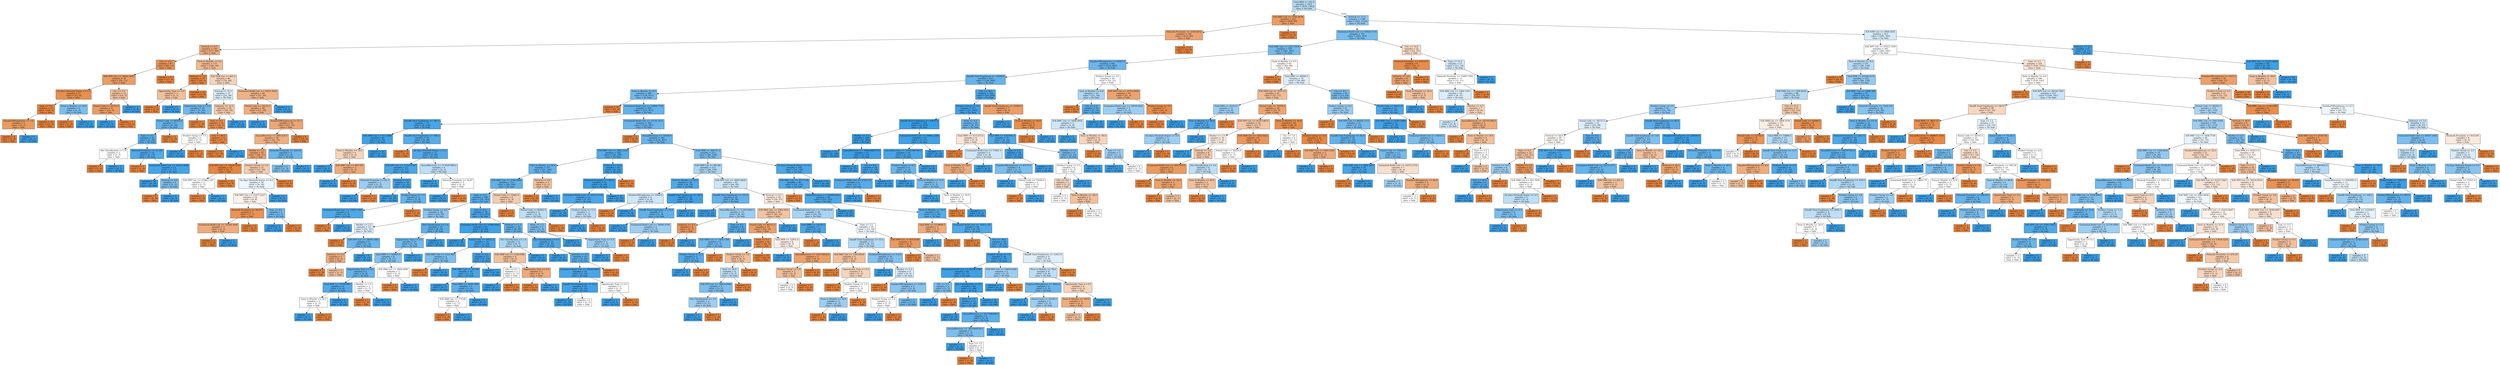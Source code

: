 digraph Tree {
node [shape=box, style="filled", color="black"] ;
0 [label="Total BRR <= 241.0\nsamples = 1421\nvalue = [876, 1382]\nclass = No Sale", fillcolor="#399de55d"] ;
1 [label="X36 MRC List <= 3702.0078\nsamples = 222\nvalue = [284, 60]\nclass = Sale", fillcolor="#e58139c9"] ;
0 -> 1 [labeldistance=2.5, labelangle=45, headlabel="True"] ;
2 [label="Network Proximity <= 2166.8252\nsamples = 181\nvalue = [213, 60]\nclass = Sale", fillcolor="#e58139b7"] ;
1 -> 2 ;
3 [label="Vertical <= 6.5\nsamples = 160\nvalue = [177, 60]\nclass = Sale", fillcolor="#e58139a9"] ;
2 -> 3 ;
4 [label="City <= 6.5\nsamples = 47\nvalue = [68, 11]\nclass = Sale", fillcolor="#e58139d6"] ;
3 -> 4 ;
5 [label="X36 NPV List <= 34052.3047\nsamples = 36\nvalue = [51, 11]\nclass = Sale", fillcolor="#e58139c8"] ;
4 -> 5 ;
6 [label="On Zayo Network Status <= 1.5\nsamples = 25\nvalue = [37, 4]\nclass = Sale", fillcolor="#e58139e3"] ;
5 -> 6 ;
7 [label="Type <= 0.5\nsamples = 23\nvalue = [36, 1]\nclass = Sale", fillcolor="#e58139f8"] ;
6 -> 7 ;
8 [label="NumberOfEmployees <= 3.0\nsamples = 5\nvalue = [5, 1]\nclass = Sale", fillcolor="#e58139cc"] ;
7 -> 8 ;
9 [label="samples = 4\nvalue = [5, 0]\nclass = Sale", fillcolor="#e58139ff"] ;
8 -> 9 ;
10 [label="samples = 1\nvalue = [0, 1]\nclass = No Sale", fillcolor="#399de5ff"] ;
8 -> 10 ;
11 [label="samples = 18\nvalue = [31, 0]\nclass = Sale", fillcolor="#e58139ff"] ;
7 -> 11 ;
12 [label="Term in Months <= 18.0\nsamples = 2\nvalue = [1, 3]\nclass = No Sale", fillcolor="#399de5aa"] ;
6 -> 12 ;
13 [label="samples = 1\nvalue = [1, 0]\nclass = Sale", fillcolor="#e58139ff"] ;
12 -> 13 ;
14 [label="samples = 1\nvalue = [0, 3]\nclass = No Sale", fillcolor="#399de5ff"] ;
12 -> 14 ;
15 [label="City <= 5.5\nsamples = 11\nvalue = [14, 7]\nclass = Sale", fillcolor="#e581397f"] ;
5 -> 15 ;
16 [label="Postal Code <= 30314.0\nsamples = 9\nvalue = [14, 3]\nclass = Sale", fillcolor="#e58139c8"] ;
15 -> 16 ;
17 [label="samples = 2\nvalue = [0, 3]\nclass = No Sale", fillcolor="#399de5ff"] ;
16 -> 17 ;
18 [label="samples = 7\nvalue = [14, 0]\nclass = Sale", fillcolor="#e58139ff"] ;
16 -> 18 ;
19 [label="samples = 2\nvalue = [0, 4]\nclass = No Sale", fillcolor="#399de5ff"] ;
15 -> 19 ;
20 [label="samples = 11\nvalue = [17, 0]\nclass = Sale", fillcolor="#e58139ff"] ;
4 -> 20 ;
21 [label="Term in Months <= 0.5\nsamples = 113\nvalue = [109, 49]\nclass = Sale", fillcolor="#e581398c"] ;
3 -> 21 ;
22 [label="Vertical <= 7.5\nsamples = 27\nvalue = [35, 1]\nclass = Sale", fillcolor="#e58139f8"] ;
21 -> 22 ;
23 [label="Opportunity Type <= 4.0\nsamples = 3\nvalue = [2, 1]\nclass = Sale", fillcolor="#e581397f"] ;
22 -> 23 ;
24 [label="samples = 2\nvalue = [2, 0]\nclass = Sale", fillcolor="#e58139ff"] ;
23 -> 24 ;
25 [label="samples = 1\nvalue = [0, 1]\nclass = No Sale", fillcolor="#399de5ff"] ;
23 -> 25 ;
26 [label="samples = 24\nvalue = [33, 0]\nclass = Sale", fillcolor="#e58139ff"] ;
22 -> 26 ;
27 [label="X36 NRR List <= 461.0\nsamples = 86\nvalue = [74, 48]\nclass = Sale", fillcolor="#e581395a"] ;
21 -> 27 ;
28 [label="Vertical <= 31.5\nsamples = 37\nvalue = [23, 28]\nclass = No Sale", fillcolor="#399de52e"] ;
27 -> 28 ;
29 [label="Opportunity Type <= 4.0\nsamples = 18\nvalue = [5, 18]\nclass = No Sale", fillcolor="#399de5b8"] ;
28 -> 29 ;
30 [label="Postal Code <= 80302.0\nsamples = 17\nvalue = [4, 18]\nclass = No Sale", fillcolor="#399de5c6"] ;
29 -> 30 ;
31 [label="Type <= 0.5\nsamples = 16\nvalue = [3, 18]\nclass = No Sale", fillcolor="#399de5d4"] ;
30 -> 31 ;
32 [label="Net Classification <= 1.0\nsamples = 2\nvalue = [1, 1]\nclass = Sale", fillcolor="#e5813900"] ;
31 -> 32 ;
33 [label="samples = 1\nvalue = [1, 0]\nclass = Sale", fillcolor="#e58139ff"] ;
32 -> 33 ;
34 [label="samples = 1\nvalue = [0, 1]\nclass = No Sale", fillcolor="#399de5ff"] ;
32 -> 34 ;
35 [label="Network Proximity <= 23.305\nsamples = 14\nvalue = [2, 17]\nclass = No Sale", fillcolor="#399de5e1"] ;
31 -> 35 ;
36 [label="samples = 1\nvalue = [1, 0]\nclass = Sale", fillcolor="#e58139ff"] ;
35 -> 36 ;
37 [label="Estimated Build Cost <= 29255.3008\nsamples = 13\nvalue = [1, 17]\nclass = No Sale", fillcolor="#399de5f0"] ;
35 -> 37 ;
38 [label="samples = 10\nvalue = [0, 14]\nclass = No Sale", fillcolor="#399de5ff"] ;
37 -> 38 ;
39 [label="Vertical <= 8.0\nsamples = 3\nvalue = [1, 3]\nclass = No Sale", fillcolor="#399de5aa"] ;
37 -> 39 ;
40 [label="samples = 1\nvalue = [1, 0]\nclass = Sale", fillcolor="#e58139ff"] ;
39 -> 40 ;
41 [label="samples = 2\nvalue = [0, 3]\nclass = No Sale", fillcolor="#399de5ff"] ;
39 -> 41 ;
42 [label="samples = 1\nvalue = [1, 0]\nclass = Sale", fillcolor="#e58139ff"] ;
30 -> 42 ;
43 [label="samples = 1\nvalue = [1, 0]\nclass = Sale", fillcolor="#e58139ff"] ;
29 -> 43 ;
44 [label="Industry <= 12.5\nsamples = 19\nvalue = [18, 10]\nclass = Sale", fillcolor="#e5813971"] ;
28 -> 44 ;
45 [label="Type <= 0.5\nsamples = 14\nvalue = [18, 2]\nclass = Sale", fillcolor="#e58139e3"] ;
44 -> 45 ;
46 [label="Product Group <= 7.0\nsamples = 2\nvalue = [1, 1]\nclass = Sale", fillcolor="#e5813900"] ;
45 -> 46 ;
47 [label="samples = 1\nvalue = [0, 1]\nclass = No Sale", fillcolor="#399de5ff"] ;
46 -> 47 ;
48 [label="samples = 1\nvalue = [1, 0]\nclass = Sale", fillcolor="#e58139ff"] ;
46 -> 48 ;
49 [label="City <= 88.5\nsamples = 12\nvalue = [17, 1]\nclass = Sale", fillcolor="#e58139f0"] ;
45 -> 49 ;
50 [label="samples = 11\nvalue = [17, 0]\nclass = Sale", fillcolor="#e58139ff"] ;
49 -> 50 ;
51 [label="samples = 1\nvalue = [0, 1]\nclass = No Sale", fillcolor="#399de5ff"] ;
49 -> 51 ;
52 [label="samples = 5\nvalue = [0, 8]\nclass = No Sale", fillcolor="#399de5ff"] ;
44 -> 52 ;
53 [label="Estimated Build Cost <= 54031.8242\nsamples = 49\nvalue = [51, 20]\nclass = Sale", fillcolor="#e581399b"] ;
27 -> 53 ;
54 [label="Postal Code <= 30223.5\nsamples = 48\nvalue = [51, 18]\nclass = Sale", fillcolor="#e58139a5"] ;
53 -> 54 ;
55 [label="samples = 2\nvalue = [0, 3]\nclass = No Sale", fillcolor="#399de5ff"] ;
54 -> 55 ;
56 [label="NumberOfEmployees <= 27.5\nsamples = 46\nvalue = [51, 15]\nclass = Sale", fillcolor="#e58139b4"] ;
54 -> 56 ;
57 [label="AnnualRevenue <= 2681228.0\nsamples = 38\nvalue = [41, 15]\nclass = Sale", fillcolor="#e58139a2"] ;
56 -> 57 ;
58 [label="Market <= 1.5\nsamples = 35\nvalue = [40, 11]\nclass = Sale", fillcolor="#e58139b9"] ;
57 -> 58 ;
59 [label="X36 NPV List <= 14305.5703\nsamples = 14\nvalue = [23, 1]\nclass = Sale", fillcolor="#e58139f4"] ;
58 -> 59 ;
60 [label="X36 NPV List <= 11902.1191\nsamples = 2\nvalue = [1, 1]\nclass = Sale", fillcolor="#e5813900"] ;
59 -> 60 ;
61 [label="samples = 1\nvalue = [1, 0]\nclass = Sale", fillcolor="#e58139ff"] ;
60 -> 61 ;
62 [label="samples = 1\nvalue = [0, 1]\nclass = No Sale", fillcolor="#399de5ff"] ;
60 -> 62 ;
63 [label="samples = 12\nvalue = [22, 0]\nclass = Sale", fillcolor="#e58139ff"] ;
59 -> 63 ;
64 [label="Product Group <= 2.0\nsamples = 21\nvalue = [17, 10]\nclass = Sale", fillcolor="#e5813969"] ;
58 -> 64 ;
65 [label="On Zayo Network Status <= 0.5\nsamples = 16\nvalue = [9, 10]\nclass = No Sale", fillcolor="#399de519"] ;
64 -> 65 ;
66 [label="X36 NPV List <= 31477.2227\nsamples = 14\nvalue = [9, 8]\nclass = Sale", fillcolor="#e581391c"] ;
65 -> 66 ;
67 [label="Network Proximity <= 98.875\nsamples = 7\nvalue = [7, 1]\nclass = Sale", fillcolor="#e58139db"] ;
66 -> 67 ;
68 [label="Estimated Build Cost <= 16344.3008\nsamples = 3\nvalue = [3, 1]\nclass = Sale", fillcolor="#e58139aa"] ;
67 -> 68 ;
69 [label="samples = 2\nvalue = [3, 0]\nclass = Sale", fillcolor="#e58139ff"] ;
68 -> 69 ;
70 [label="samples = 1\nvalue = [0, 1]\nclass = No Sale", fillcolor="#399de5ff"] ;
68 -> 70 ;
71 [label="samples = 4\nvalue = [4, 0]\nclass = Sale", fillcolor="#e58139ff"] ;
67 -> 71 ;
72 [label="Type <= 0.5\nsamples = 7\nvalue = [2, 7]\nclass = No Sale", fillcolor="#399de5b6"] ;
66 -> 72 ;
73 [label="samples = 5\nvalue = [0, 7]\nclass = No Sale", fillcolor="#399de5ff"] ;
72 -> 73 ;
74 [label="samples = 2\nvalue = [2, 0]\nclass = Sale", fillcolor="#e58139ff"] ;
72 -> 74 ;
75 [label="samples = 2\nvalue = [0, 2]\nclass = No Sale", fillcolor="#399de5ff"] ;
65 -> 75 ;
76 [label="samples = 5\nvalue = [8, 0]\nclass = Sale", fillcolor="#e58139ff"] ;
64 -> 76 ;
77 [label="Network Proximity <= 205.92\nsamples = 3\nvalue = [1, 4]\nclass = No Sale", fillcolor="#399de5bf"] ;
57 -> 77 ;
78 [label="samples = 2\nvalue = [1, 3]\nclass = No Sale", fillcolor="#399de5aa"] ;
77 -> 78 ;
79 [label="samples = 1\nvalue = [0, 1]\nclass = No Sale", fillcolor="#399de5ff"] ;
77 -> 79 ;
80 [label="samples = 8\nvalue = [10, 0]\nclass = Sale", fillcolor="#e58139ff"] ;
56 -> 80 ;
81 [label="samples = 1\nvalue = [0, 2]\nclass = No Sale", fillcolor="#399de5ff"] ;
53 -> 81 ;
82 [label="samples = 21\nvalue = [36, 0]\nclass = Sale", fillcolor="#e58139ff"] ;
2 -> 82 ;
83 [label="samples = 41\nvalue = [71, 0]\nclass = Sale", fillcolor="#e58139ff"] ;
1 -> 83 ;
84 [label="Vertical <= 13.5\nsamples = 1199\nvalue = [592, 1322]\nclass = No Sale", fillcolor="#399de58d"] ;
0 -> 84 [labeldistance=2.5, labelangle=-45, headlabel="False"] ;
85 [label="Estimated Build Cost <= 93420.1719\nsamples = 787\nvalue = [302, 957]\nclass = No Sale", fillcolor="#399de5af"] ;
84 -> 85 ;
86 [label="X36 MRC List <= 3233.7979\nsamples = 765\nvalue = [281, 942]\nclass = No Sale", fillcolor="#399de5b3"] ;
85 -> 86 ;
87 [label="NumberOfEmployees <= 69907.0\nsamples = 682\nvalue = [218, 882]\nclass = No Sale", fillcolor="#399de5c0"] ;
86 -> 87 ;
88 [label="DandB Total Employees <= 14500.0\nsamples = 653\nvalue = [196, 860]\nclass = No Sale", fillcolor="#399de5c5"] ;
87 -> 88 ;
89 [label="Term in Months <= 0.5\nsamples = 489\nvalue = [176, 611]\nclass = No Sale", fillcolor="#399de5b6"] ;
88 -> 89 ;
90 [label="samples = 30\nvalue = [45, 0]\nclass = Sale", fillcolor="#e58139ff"] ;
89 -> 90 ;
91 [label="Estimated Build Cost <= 14898.7754\nsamples = 459\nvalue = [131, 611]\nclass = No Sale", fillcolor="#399de5c8"] ;
89 -> 91 ;
92 [label="DandB Total Employees <= 595.5\nsamples = 75\nvalue = [9, 114]\nclass = No Sale", fillcolor="#399de5eb"] ;
91 -> 92 ;
93 [label="X36 NRR List <= 671.1688\nsamples = 49\nvalue = [3, 74]\nclass = No Sale", fillcolor="#399de5f5"] ;
92 -> 93 ;
94 [label="Term in Months <= 18.5\nsamples = 4\nvalue = [3, 2]\nclass = Sale", fillcolor="#e5813955"] ;
93 -> 94 ;
95 [label="samples = 1\nvalue = [0, 1]\nclass = No Sale", fillcolor="#399de5ff"] ;
94 -> 95 ;
96 [label="X36 MRC List <= 605.705\nsamples = 3\nvalue = [3, 1]\nclass = Sale", fillcolor="#e58139aa"] ;
94 -> 96 ;
97 [label="samples = 1\nvalue = [0, 1]\nclass = No Sale", fillcolor="#399de5ff"] ;
96 -> 97 ;
98 [label="samples = 2\nvalue = [3, 0]\nclass = Sale", fillcolor="#e58139ff"] ;
96 -> 98 ;
99 [label="samples = 45\nvalue = [0, 72]\nclass = No Sale", fillcolor="#399de5ff"] ;
93 -> 99 ;
100 [label="DandB Total Employees <= 766.5\nsamples = 26\nvalue = [6, 40]\nclass = No Sale", fillcolor="#399de5d9"] ;
92 -> 100 ;
101 [label="samples = 1\nvalue = [1, 0]\nclass = Sale", fillcolor="#e58139ff"] ;
100 -> 101 ;
102 [label="On Zayo Network Status <= 0.5\nsamples = 25\nvalue = [5, 40]\nclass = No Sale", fillcolor="#399de5df"] ;
100 -> 102 ;
103 [label="X36 NPV List <= 11352.9707\nsamples = 21\nvalue = [3, 37]\nclass = No Sale", fillcolor="#399de5ea"] ;
102 -> 103 ;
104 [label="Network Proximity <= 62.3\nsamples = 2\nvalue = [1, 2]\nclass = No Sale", fillcolor="#399de57f"] ;
103 -> 104 ;
105 [label="samples = 1\nvalue = [0, 2]\nclass = No Sale", fillcolor="#399de5ff"] ;
104 -> 105 ;
106 [label="samples = 1\nvalue = [1, 0]\nclass = Sale", fillcolor="#e58139ff"] ;
104 -> 106 ;
107 [label="Vertical <= 6.5\nsamples = 19\nvalue = [2, 35]\nclass = No Sale", fillcolor="#399de5f0"] ;
103 -> 107 ;
108 [label="samples = 14\nvalue = [0, 26]\nclass = No Sale", fillcolor="#399de5ff"] ;
107 -> 108 ;
109 [label="Product Group <= 1.5\nsamples = 5\nvalue = [2, 9]\nclass = No Sale", fillcolor="#399de5c6"] ;
107 -> 109 ;
110 [label="Estimated Build Cost <= 13037.1504\nsamples = 4\nvalue = [1, 9]\nclass = No Sale", fillcolor="#399de5e3"] ;
109 -> 110 ;
111 [label="samples = 1\nvalue = [1, 0]\nclass = Sale", fillcolor="#e58139ff"] ;
110 -> 111 ;
112 [label="samples = 3\nvalue = [0, 9]\nclass = No Sale", fillcolor="#399de5ff"] ;
110 -> 112 ;
113 [label="samples = 1\nvalue = [1, 0]\nclass = Sale", fillcolor="#e58139ff"] ;
109 -> 113 ;
114 [label="AnnualRevenue <= 3170297088.0\nsamples = 4\nvalue = [2, 3]\nclass = No Sale", fillcolor="#399de555"] ;
102 -> 114 ;
115 [label="samples = 1\nvalue = [0, 1]\nclass = No Sale", fillcolor="#399de5ff"] ;
114 -> 115 ;
116 [label="Network Proximity <= 16.67\nsamples = 3\nvalue = [2, 2]\nclass = Sale", fillcolor="#e5813900"] ;
114 -> 116 ;
117 [label="samples = 2\nvalue = [0, 2]\nclass = No Sale", fillcolor="#399de5ff"] ;
116 -> 117 ;
118 [label="samples = 1\nvalue = [2, 0]\nclass = Sale", fillcolor="#e58139ff"] ;
116 -> 118 ;
119 [label="Estimated Build Cost <= 15132.3252\nsamples = 384\nvalue = [122, 497]\nclass = No Sale", fillcolor="#399de5c0"] ;
91 -> 119 ;
120 [label="samples = 2\nvalue = [6, 0]\nclass = Sale", fillcolor="#e58139ff"] ;
119 -> 120 ;
121 [label="AnnualRevenue <= 35036.0\nsamples = 382\nvalue = [116, 497]\nclass = No Sale", fillcolor="#399de5c3"] ;
119 -> 121 ;
122 [label="X36 MRC List <= 2881.2432\nsamples = 169\nvalue = [34, 239]\nclass = No Sale", fillcolor="#399de5db"] ;
121 -> 122 ;
123 [label="Term in Months <= 54.0\nsamples = 115\nvalue = [31, 146]\nclass = No Sale", fillcolor="#399de5c9"] ;
122 -> 123 ;
124 [label="X36 MRC List <= 2786.8994\nsamples = 112\nvalue = [29, 145]\nclass = No Sale", fillcolor="#399de5cc"] ;
123 -> 124 ;
125 [label="Type <= 0.5\nsamples = 106\nvalue = [24, 142]\nclass = No Sale", fillcolor="#399de5d4"] ;
124 -> 125 ;
126 [label="Product Group <= 0.5\nsamples = 28\nvalue = [14, 35]\nclass = No Sale", fillcolor="#399de599"] ;
125 -> 126 ;
127 [label="Market <= 1.5\nsamples = 13\nvalue = [10, 12]\nclass = No Sale", fillcolor="#399de52a"] ;
126 -> 127 ;
128 [label="samples = 4\nvalue = [7, 0]\nclass = Sale", fillcolor="#e58139ff"] ;
127 -> 128 ;
129 [label="X36 NPV List <= 28676.1465\nsamples = 9\nvalue = [3, 12]\nclass = No Sale", fillcolor="#399de5bf"] ;
127 -> 129 ;
130 [label="Industry <= 1.5\nsamples = 3\nvalue = [3, 1]\nclass = Sale", fillcolor="#e58139aa"] ;
129 -> 130 ;
131 [label="samples = 1\nvalue = [1, 0]\nclass = Sale", fillcolor="#e58139ff"] ;
130 -> 131 ;
132 [label="samples = 2\nvalue = [2, 1]\nclass = Sale", fillcolor="#e581397f"] ;
130 -> 132 ;
133 [label="samples = 6\nvalue = [0, 11]\nclass = No Sale", fillcolor="#399de5ff"] ;
129 -> 133 ;
134 [label="Net Classification <= 1.0\nsamples = 15\nvalue = [4, 23]\nclass = No Sale", fillcolor="#399de5d3"] ;
126 -> 134 ;
135 [label="Opportunity Type <= 4.5\nsamples = 10\nvalue = [4, 14]\nclass = No Sale", fillcolor="#399de5b6"] ;
134 -> 135 ;
136 [label="Total BRR <= 140927.0\nsamples = 9\nvalue = [4, 11]\nclass = No Sale", fillcolor="#399de5a2"] ;
135 -> 136 ;
137 [label="Opportunity Type <= 0.5\nsamples = 6\nvalue = [2, 9]\nclass = No Sale", fillcolor="#399de5c6"] ;
136 -> 137 ;
138 [label="Total BRR <= 12376.0947\nsamples = 4\nvalue = [1, 8]\nclass = No Sale", fillcolor="#399de5df"] ;
137 -> 138 ;
139 [label="Term in Months <= 30.0\nsamples = 2\nvalue = [1, 1]\nclass = Sale", fillcolor="#e5813900"] ;
138 -> 139 ;
140 [label="samples = 1\nvalue = [0, 1]\nclass = No Sale", fillcolor="#399de5ff"] ;
139 -> 140 ;
141 [label="samples = 1\nvalue = [1, 0]\nclass = Sale", fillcolor="#e58139ff"] ;
139 -> 141 ;
142 [label="samples = 2\nvalue = [0, 7]\nclass = No Sale", fillcolor="#399de5ff"] ;
138 -> 142 ;
143 [label="Market <= 1.0\nsamples = 2\nvalue = [1, 1]\nclass = Sale", fillcolor="#e5813900"] ;
137 -> 143 ;
144 [label="samples = 1\nvalue = [1, 0]\nclass = Sale", fillcolor="#e58139ff"] ;
143 -> 144 ;
145 [label="samples = 1\nvalue = [0, 1]\nclass = No Sale", fillcolor="#399de5ff"] ;
143 -> 145 ;
146 [label="X36 NRR List <= 2604.6499\nsamples = 3\nvalue = [2, 2]\nclass = Sale", fillcolor="#e5813900"] ;
136 -> 146 ;
147 [label="samples = 1\nvalue = [2, 0]\nclass = Sale", fillcolor="#e58139ff"] ;
146 -> 147 ;
148 [label="samples = 2\nvalue = [0, 2]\nclass = No Sale", fillcolor="#399de5ff"] ;
146 -> 148 ;
149 [label="samples = 1\nvalue = [0, 3]\nclass = No Sale", fillcolor="#399de5ff"] ;
135 -> 149 ;
150 [label="samples = 5\nvalue = [0, 9]\nclass = No Sale", fillcolor="#399de5ff"] ;
134 -> 150 ;
151 [label="City <= 6.5\nsamples = 78\nvalue = [10, 107]\nclass = No Sale", fillcolor="#399de5e7"] ;
125 -> 151 ;
152 [label="Estimated Build Cost <= 21964.4062\nsamples = 45\nvalue = [2, 68]\nclass = No Sale", fillcolor="#399de5f8"] ;
151 -> 152 ;
153 [label="samples = 26\nvalue = [0, 42]\nclass = No Sale", fillcolor="#399de5ff"] ;
152 -> 153 ;
154 [label="Postal Code <= 30311.5\nsamples = 19\nvalue = [2, 26]\nclass = No Sale", fillcolor="#399de5eb"] ;
152 -> 154 ;
155 [label="X36 MRC List <= 1151.665\nsamples = 2\nvalue = [1, 3]\nclass = No Sale", fillcolor="#399de5aa"] ;
154 -> 155 ;
156 [label="samples = 1\nvalue = [1, 0]\nclass = Sale", fillcolor="#e58139ff"] ;
155 -> 156 ;
157 [label="samples = 1\nvalue = [0, 3]\nclass = No Sale", fillcolor="#399de5ff"] ;
155 -> 157 ;
158 [label="Type <= 1.5\nsamples = 17\nvalue = [1, 23]\nclass = No Sale", fillcolor="#399de5f4"] ;
154 -> 158 ;
159 [label="X36 MRC List <= 163.89\nsamples = 10\nvalue = [1, 13]\nclass = No Sale", fillcolor="#399de5eb"] ;
158 -> 159 ;
160 [label="samples = 5\nvalue = [0, 7]\nclass = No Sale", fillcolor="#399de5ff"] ;
159 -> 160 ;
161 [label="Total BRR <= 2828.1899\nsamples = 5\nvalue = [1, 6]\nclass = No Sale", fillcolor="#399de5d4"] ;
159 -> 161 ;
162 [label="X36 NRR List <= 775.98\nsamples = 2\nvalue = [1, 1]\nclass = Sale", fillcolor="#e5813900"] ;
161 -> 162 ;
163 [label="samples = 1\nvalue = [1, 0]\nclass = Sale", fillcolor="#e58139ff"] ;
162 -> 163 ;
164 [label="samples = 1\nvalue = [0, 1]\nclass = No Sale", fillcolor="#399de5ff"] ;
162 -> 164 ;
165 [label="samples = 3\nvalue = [0, 5]\nclass = No Sale", fillcolor="#399de5ff"] ;
161 -> 165 ;
166 [label="samples = 7\nvalue = [0, 10]\nclass = No Sale", fillcolor="#399de5ff"] ;
158 -> 166 ;
167 [label="Vertical <= 1.5\nsamples = 33\nvalue = [8, 39]\nclass = No Sale", fillcolor="#399de5cb"] ;
151 -> 167 ;
168 [label="Net Classification <= 1.0\nsamples = 9\nvalue = [4, 7]\nclass = No Sale", fillcolor="#399de56d"] ;
167 -> 168 ;
169 [label="X36 NRR List <= 1138.0586\nsamples = 4\nvalue = [4, 2]\nclass = Sale", fillcolor="#e581397f"] ;
168 -> 169 ;
170 [label="City <= 9.5\nsamples = 2\nvalue = [1, 1]\nclass = Sale", fillcolor="#e5813900"] ;
169 -> 170 ;
171 [label="samples = 1\nvalue = [0, 1]\nclass = No Sale", fillcolor="#399de5ff"] ;
170 -> 171 ;
172 [label="samples = 1\nvalue = [1, 0]\nclass = Sale", fillcolor="#e58139ff"] ;
170 -> 172 ;
173 [label="Opportunity Type <= 0.5\nsamples = 2\nvalue = [3, 1]\nclass = Sale", fillcolor="#e58139aa"] ;
169 -> 173 ;
174 [label="samples = 1\nvalue = [3, 0]\nclass = Sale", fillcolor="#e58139ff"] ;
173 -> 174 ;
175 [label="samples = 1\nvalue = [0, 1]\nclass = No Sale", fillcolor="#399de5ff"] ;
173 -> 175 ;
176 [label="samples = 5\nvalue = [0, 5]\nclass = No Sale", fillcolor="#399de5ff"] ;
168 -> 176 ;
177 [label="Net Classification <= 0.5\nsamples = 24\nvalue = [4, 32]\nclass = No Sale", fillcolor="#399de5df"] ;
167 -> 177 ;
178 [label="samples = 5\nvalue = [0, 8]\nclass = No Sale", fillcolor="#399de5ff"] ;
177 -> 178 ;
179 [label="Industry <= 6.5\nsamples = 19\nvalue = [4, 24]\nclass = No Sale", fillcolor="#399de5d4"] ;
177 -> 179 ;
180 [label="Estimated Build Cost <= 46044.9492\nsamples = 18\nvalue = [2, 24]\nclass = No Sale", fillcolor="#399de5ea"] ;
179 -> 180 ;
181 [label="DandB Total Employees <= 24.0\nsamples = 16\nvalue = [1, 23]\nclass = No Sale", fillcolor="#399de5f4"] ;
180 -> 181 ;
182 [label="samples = 14\nvalue = [0, 22]\nclass = No Sale", fillcolor="#399de5ff"] ;
181 -> 182 ;
183 [label="samples = 2\nvalue = [1, 1]\nclass = Sale", fillcolor="#e5813900"] ;
181 -> 183 ;
184 [label="Opportunity Type <= 0.5\nsamples = 2\nvalue = [1, 1]\nclass = Sale", fillcolor="#e5813900"] ;
180 -> 184 ;
185 [label="samples = 1\nvalue = [0, 1]\nclass = No Sale", fillcolor="#399de5ff"] ;
184 -> 185 ;
186 [label="samples = 1\nvalue = [1, 0]\nclass = Sale", fillcolor="#e58139ff"] ;
184 -> 186 ;
187 [label="samples = 1\nvalue = [2, 0]\nclass = Sale", fillcolor="#e58139ff"] ;
179 -> 187 ;
188 [label="Postal Code <= 75681.0\nsamples = 6\nvalue = [5, 3]\nclass = Sale", fillcolor="#e5813966"] ;
124 -> 188 ;
189 [label="samples = 2\nvalue = [3, 0]\nclass = Sale", fillcolor="#e58139ff"] ;
188 -> 189 ;
190 [label="Postal Code <= 80202.5\nsamples = 4\nvalue = [2, 3]\nclass = No Sale", fillcolor="#399de555"] ;
188 -> 190 ;
191 [label="State <= 1.5\nsamples = 3\nvalue = [1, 3]\nclass = No Sale", fillcolor="#399de5aa"] ;
190 -> 191 ;
192 [label="samples = 1\nvalue = [0, 1]\nclass = No Sale", fillcolor="#399de5ff"] ;
191 -> 192 ;
193 [label="Opportunity Type <= 0.5\nsamples = 2\nvalue = [1, 2]\nclass = No Sale", fillcolor="#399de57f"] ;
191 -> 193 ;
194 [label="samples = 1\nvalue = [0, 2]\nclass = No Sale", fillcolor="#399de5ff"] ;
193 -> 194 ;
195 [label="samples = 1\nvalue = [1, 0]\nclass = Sale", fillcolor="#e58139ff"] ;
193 -> 195 ;
196 [label="samples = 1\nvalue = [1, 0]\nclass = Sale", fillcolor="#e58139ff"] ;
190 -> 196 ;
197 [label="Vertical <= 4.0\nsamples = 3\nvalue = [2, 1]\nclass = Sale", fillcolor="#e581397f"] ;
123 -> 197 ;
198 [label="samples = 2\nvalue = [2, 0]\nclass = Sale", fillcolor="#e58139ff"] ;
197 -> 198 ;
199 [label="samples = 1\nvalue = [0, 1]\nclass = No Sale", fillcolor="#399de5ff"] ;
197 -> 199 ;
200 [label="Vertical <= 12.5\nsamples = 54\nvalue = [3, 93]\nclass = No Sale", fillcolor="#399de5f7"] ;
122 -> 200 ;
201 [label="Network Proximity <= 96.61\nsamples = 53\nvalue = [2, 93]\nclass = No Sale", fillcolor="#399de5fa"] ;
200 -> 201 ;
202 [label="Estimated Build Cost <= 16373.2754\nsamples = 12\nvalue = [2, 21]\nclass = No Sale", fillcolor="#399de5e7"] ;
201 -> 202 ;
203 [label="samples = 9\nvalue = [0, 18]\nclass = No Sale", fillcolor="#399de5ff"] ;
202 -> 203 ;
204 [label="Product Group <= 1.0\nsamples = 3\nvalue = [2, 3]\nclass = No Sale", fillcolor="#399de555"] ;
202 -> 204 ;
205 [label="samples = 2\nvalue = [0, 3]\nclass = No Sale", fillcolor="#399de5ff"] ;
204 -> 205 ;
206 [label="samples = 1\nvalue = [2, 0]\nclass = Sale", fillcolor="#e58139ff"] ;
204 -> 206 ;
207 [label="samples = 41\nvalue = [0, 72]\nclass = No Sale", fillcolor="#399de5ff"] ;
201 -> 207 ;
208 [label="samples = 1\nvalue = [1, 0]\nclass = Sale", fillcolor="#e58139ff"] ;
200 -> 208 ;
209 [label="Total BRR <= 364751.5\nsamples = 213\nvalue = [82, 258]\nclass = No Sale", fillcolor="#399de5ae"] ;
121 -> 209 ;
210 [label="X36 NRR List <= 663.84\nsamples = 113\nvalue = [68, 118]\nclass = No Sale", fillcolor="#399de56c"] ;
209 -> 210 ;
211 [label="Term in Months <= 18.0\nsamples = 20\nvalue = [4, 33]\nclass = No Sale", fillcolor="#399de5e0"] ;
210 -> 211 ;
212 [label="NumberOfEmployees <= 1900.0\nsamples = 4\nvalue = [3, 4]\nclass = No Sale", fillcolor="#399de540"] ;
211 -> 212 ;
213 [label="samples = 2\nvalue = [3, 0]\nclass = Sale", fillcolor="#e58139ff"] ;
212 -> 213 ;
214 [label="samples = 2\nvalue = [0, 4]\nclass = No Sale", fillcolor="#399de5ff"] ;
212 -> 214 ;
215 [label="DandB Total Employees <= 35.0\nsamples = 16\nvalue = [1, 29]\nclass = No Sale", fillcolor="#399de5f6"] ;
211 -> 215 ;
216 [label="DandB Total Employees <= 14.0\nsamples = 5\nvalue = [1, 5]\nclass = No Sale", fillcolor="#399de5cc"] ;
215 -> 216 ;
217 [label="samples = 3\nvalue = [0, 3]\nclass = No Sale", fillcolor="#399de5ff"] ;
216 -> 217 ;
218 [label="Estimated Build Cost <= 24646.9766\nsamples = 2\nvalue = [1, 2]\nclass = No Sale", fillcolor="#399de57f"] ;
216 -> 218 ;
219 [label="samples = 1\nvalue = [1, 0]\nclass = Sale", fillcolor="#e58139ff"] ;
218 -> 219 ;
220 [label="samples = 1\nvalue = [0, 2]\nclass = No Sale", fillcolor="#399de5ff"] ;
218 -> 220 ;
221 [label="samples = 11\nvalue = [0, 24]\nclass = No Sale", fillcolor="#399de5ff"] ;
215 -> 221 ;
222 [label="X36 NPV List <= 18055.8828\nsamples = 93\nvalue = [64, 85]\nclass = No Sale", fillcolor="#399de53f"] ;
210 -> 222 ;
223 [label="DandB Total Employees <= 157.5\nsamples = 24\nvalue = [8, 38]\nclass = No Sale", fillcolor="#399de5c9"] ;
222 -> 223 ;
224 [label="samples = 11\nvalue = [0, 22]\nclass = No Sale", fillcolor="#399de5ff"] ;
223 -> 224 ;
225 [label="AnnualRevenue <= 112813560.0\nsamples = 13\nvalue = [8, 16]\nclass = No Sale", fillcolor="#399de57f"] ;
223 -> 225 ;
226 [label="Industry <= 4.5\nsamples = 4\nvalue = [6, 1]\nclass = Sale", fillcolor="#e58139d4"] ;
225 -> 226 ;
227 [label="samples = 3\nvalue = [6, 0]\nclass = Sale", fillcolor="#e58139ff"] ;
226 -> 227 ;
228 [label="samples = 1\nvalue = [0, 1]\nclass = No Sale", fillcolor="#399de5ff"] ;
226 -> 228 ;
229 [label="Type <= 0.5\nsamples = 9\nvalue = [2, 15]\nclass = No Sale", fillcolor="#399de5dd"] ;
225 -> 229 ;
230 [label="X36 NRR List <= 2304.1768\nsamples = 4\nvalue = [2, 7]\nclass = No Sale", fillcolor="#399de5b6"] ;
229 -> 230 ;
231 [label="Product Group <= 1.5\nsamples = 3\nvalue = [1, 7]\nclass = No Sale", fillcolor="#399de5db"] ;
230 -> 231 ;
232 [label="samples = 2\nvalue = [0, 7]\nclass = No Sale", fillcolor="#399de5ff"] ;
231 -> 232 ;
233 [label="samples = 1\nvalue = [1, 0]\nclass = Sale", fillcolor="#e58139ff"] ;
231 -> 233 ;
234 [label="samples = 1\nvalue = [1, 0]\nclass = Sale", fillcolor="#e58139ff"] ;
230 -> 234 ;
235 [label="samples = 5\nvalue = [0, 8]\nclass = No Sale", fillcolor="#399de5ff"] ;
229 -> 235 ;
236 [label="Vertical <= 6.5\nsamples = 69\nvalue = [56, 47]\nclass = Sale", fillcolor="#e5813929"] ;
222 -> 236 ;
237 [label="X36 MRC List <= 2382.9434\nsamples = 43\nvalue = [42, 22]\nclass = Sale", fillcolor="#e5813979"] ;
236 -> 237 ;
238 [label="Postal Code <= 80111.5\nsamples = 35\nvalue = [42, 10]\nclass = Sale", fillcolor="#e58139c2"] ;
237 -> 238 ;
239 [label="State <= 0.5\nsamples = 26\nvalue = [34, 3]\nclass = Sale", fillcolor="#e58139e9"] ;
238 -> 239 ;
240 [label="Product Group <= 1.0\nsamples = 7\nvalue = [6, 3]\nclass = Sale", fillcolor="#e581397f"] ;
239 -> 240 ;
241 [label="Type <= 16.0\nsamples = 4\nvalue = [2, 3]\nclass = No Sale", fillcolor="#399de555"] ;
240 -> 241 ;
242 [label="X36 NPV List <= 36859.3906\nsamples = 3\nvalue = [1, 3]\nclass = No Sale", fillcolor="#399de5aa"] ;
241 -> 242 ;
243 [label="Net Classification <= 1.0\nsamples = 2\nvalue = [1, 2]\nclass = No Sale", fillcolor="#399de57f"] ;
242 -> 243 ;
244 [label="samples = 1\nvalue = [0, 2]\nclass = No Sale", fillcolor="#399de5ff"] ;
243 -> 244 ;
245 [label="samples = 1\nvalue = [1, 0]\nclass = Sale", fillcolor="#e58139ff"] ;
243 -> 245 ;
246 [label="samples = 1\nvalue = [0, 1]\nclass = No Sale", fillcolor="#399de5ff"] ;
242 -> 246 ;
247 [label="samples = 1\nvalue = [1, 0]\nclass = Sale", fillcolor="#e58139ff"] ;
241 -> 247 ;
248 [label="samples = 3\nvalue = [4, 0]\nclass = Sale", fillcolor="#e58139ff"] ;
240 -> 248 ;
249 [label="samples = 19\nvalue = [28, 0]\nclass = Sale", fillcolor="#e58139ff"] ;
239 -> 249 ;
250 [label="Total BRR <= 22951.0\nsamples = 9\nvalue = [8, 7]\nclass = Sale", fillcolor="#e5813920"] ;
238 -> 250 ;
251 [label="samples = 4\nvalue = [0, 5]\nclass = No Sale", fillcolor="#399de5ff"] ;
250 -> 251 ;
252 [label="AnnualRevenue <= 126723856.0\nsamples = 5\nvalue = [8, 2]\nclass = Sale", fillcolor="#e58139bf"] ;
250 -> 252 ;
253 [label="Product Group <= 1.0\nsamples = 3\nvalue = [4, 2]\nclass = Sale", fillcolor="#e581397f"] ;
252 -> 253 ;
254 [label="samples = 2\nvalue = [2, 2]\nclass = Sale", fillcolor="#e5813900"] ;
253 -> 254 ;
255 [label="samples = 1\nvalue = [2, 0]\nclass = Sale", fillcolor="#e58139ff"] ;
253 -> 255 ;
256 [label="samples = 2\nvalue = [4, 0]\nclass = Sale", fillcolor="#e58139ff"] ;
252 -> 256 ;
257 [label="samples = 8\nvalue = [0, 12]\nclass = No Sale", fillcolor="#399de5ff"] ;
237 -> 257 ;
258 [label="Estimated Build Cost <= 17349.0254\nsamples = 26\nvalue = [14, 25]\nclass = No Sale", fillcolor="#399de570"] ;
236 -> 258 ;
259 [label="Total BRR <= 14216.5\nsamples = 7\nvalue = [1, 11]\nclass = No Sale", fillcolor="#399de5e8"] ;
258 -> 259 ;
260 [label="samples = 1\nvalue = [1, 0]\nclass = Sale", fillcolor="#e58139ff"] ;
259 -> 260 ;
261 [label="samples = 6\nvalue = [0, 11]\nclass = No Sale", fillcolor="#399de5ff"] ;
259 -> 261 ;
262 [label="Type <= 1.5\nsamples = 19\nvalue = [13, 14]\nclass = No Sale", fillcolor="#399de512"] ;
258 -> 262 ;
263 [label="DandB Total Employees <= 15.0\nsamples = 15\nvalue = [8, 13]\nclass = No Sale", fillcolor="#399de562"] ;
262 -> 263 ;
264 [label="X36 MRC List <= 1303.8538\nsamples = 5\nvalue = [4, 2]\nclass = Sale", fillcolor="#e581397f"] ;
263 -> 264 ;
265 [label="samples = 1\nvalue = [1, 0]\nclass = Sale", fillcolor="#e58139ff"] ;
264 -> 265 ;
266 [label="Opportunity Type <= 0.5\nsamples = 4\nvalue = [3, 2]\nclass = Sale", fillcolor="#e5813955"] ;
264 -> 266 ;
267 [label="samples = 1\nvalue = [1, 0]\nclass = Sale", fillcolor="#e58139ff"] ;
266 -> 267 ;
268 [label="Product Group <= 1.5\nsamples = 3\nvalue = [2, 2]\nclass = Sale", fillcolor="#e5813900"] ;
266 -> 268 ;
269 [label="Term in Months <= 18.0\nsamples = 2\nvalue = [1, 2]\nclass = No Sale", fillcolor="#399de57f"] ;
268 -> 269 ;
270 [label="samples = 1\nvalue = [1, 0]\nclass = Sale", fillcolor="#e58139ff"] ;
269 -> 270 ;
271 [label="samples = 1\nvalue = [0, 2]\nclass = No Sale", fillcolor="#399de5ff"] ;
269 -> 271 ;
272 [label="samples = 1\nvalue = [1, 0]\nclass = Sale", fillcolor="#e58139ff"] ;
268 -> 272 ;
273 [label="NumberOfEmployees <= 114.0\nsamples = 10\nvalue = [4, 11]\nclass = No Sale", fillcolor="#399de5a2"] ;
263 -> 273 ;
274 [label="samples = 4\nvalue = [0, 6]\nclass = No Sale", fillcolor="#399de5ff"] ;
273 -> 274 ;
275 [label="Market <= 1.5\nsamples = 6\nvalue = [4, 5]\nclass = No Sale", fillcolor="#399de533"] ;
273 -> 275 ;
276 [label="samples = 1\nvalue = [2, 0]\nclass = Sale", fillcolor="#e58139ff"] ;
275 -> 276 ;
277 [label="NumberOfEmployees <= 1105.0\nsamples = 5\nvalue = [2, 5]\nclass = No Sale", fillcolor="#399de599"] ;
275 -> 277 ;
278 [label="Product Group <= 1.0\nsamples = 2\nvalue = [1, 1]\nclass = Sale", fillcolor="#e5813900"] ;
277 -> 278 ;
279 [label="samples = 1\nvalue = [0, 1]\nclass = No Sale", fillcolor="#399de5ff"] ;
278 -> 279 ;
280 [label="samples = 1\nvalue = [1, 0]\nclass = Sale", fillcolor="#e58139ff"] ;
278 -> 280 ;
281 [label="samples = 3\nvalue = [1, 4]\nclass = No Sale", fillcolor="#399de5bf"] ;
277 -> 281 ;
282 [label="X36 NRR List <= 835.0189\nsamples = 4\nvalue = [5, 1]\nclass = Sale", fillcolor="#e58139cc"] ;
262 -> 282 ;
283 [label="samples = 2\nvalue = [3, 0]\nclass = Sale", fillcolor="#e58139ff"] ;
282 -> 283 ;
284 [label="samples = 2\nvalue = [2, 1]\nclass = Sale", fillcolor="#e581397f"] ;
282 -> 284 ;
285 [label="On Zayo Network Status <= 0.5\nsamples = 100\nvalue = [14, 140]\nclass = No Sale", fillcolor="#399de5e6"] ;
209 -> 285 ;
286 [label="X36 MRC List <= 375.7118\nsamples = 90\nvalue = [14, 122]\nclass = No Sale", fillcolor="#399de5e2"] ;
285 -> 286 ;
287 [label="samples = 1\nvalue = [2, 0]\nclass = Sale", fillcolor="#e58139ff"] ;
286 -> 287 ;
288 [label="AnnualRevenue <= 179944208.0\nsamples = 89\nvalue = [12, 122]\nclass = No Sale", fillcolor="#399de5e6"] ;
286 -> 288 ;
289 [label="samples = 26\nvalue = [0, 42]\nclass = No Sale", fillcolor="#399de5ff"] ;
288 -> 289 ;
290 [label="Term in Months <= 18.0\nsamples = 63\nvalue = [12, 80]\nclass = No Sale", fillcolor="#399de5d9"] ;
288 -> 290 ;
291 [label="Total BRR <= 5159888.5\nsamples = 3\nvalue = [3, 1]\nclass = Sale", fillcolor="#e58139aa"] ;
290 -> 291 ;
292 [label="samples = 1\nvalue = [0, 1]\nclass = No Sale", fillcolor="#399de5ff"] ;
291 -> 292 ;
293 [label="samples = 2\nvalue = [3, 0]\nclass = Sale", fillcolor="#e58139ff"] ;
291 -> 293 ;
294 [label="Estimated Build Cost <= 16311.125\nsamples = 60\nvalue = [9, 79]\nclass = No Sale", fillcolor="#399de5e2"] ;
290 -> 294 ;
295 [label="samples = 1\nvalue = [1, 0]\nclass = Sale", fillcolor="#e58139ff"] ;
294 -> 295 ;
296 [label="City <= 39.0\nsamples = 59\nvalue = [8, 79]\nclass = No Sale", fillcolor="#399de5e5"] ;
294 -> 296 ;
297 [label="Product Group <= 7.0\nsamples = 50\nvalue = [3, 73]\nclass = No Sale", fillcolor="#399de5f5"] ;
296 -> 297 ;
298 [label="Estimated Build Cost <= 16758.4746\nsamples = 48\nvalue = [2, 71]\nclass = No Sale", fillcolor="#399de5f8"] ;
297 -> 298 ;
299 [label="City <= 5.0\nsamples = 2\nvalue = [1, 3]\nclass = No Sale", fillcolor="#399de5aa"] ;
298 -> 299 ;
300 [label="samples = 1\nvalue = [0, 3]\nclass = No Sale", fillcolor="#399de5ff"] ;
299 -> 300 ;
301 [label="samples = 1\nvalue = [1, 0]\nclass = Sale", fillcolor="#e58139ff"] ;
299 -> 301 ;
302 [label="Net Classification <= 0.5\nsamples = 46\nvalue = [1, 68]\nclass = No Sale", fillcolor="#399de5fb"] ;
298 -> 302 ;
303 [label="State <= 1.5\nsamples = 15\nvalue = [1, 22]\nclass = No Sale", fillcolor="#399de5f3"] ;
302 -> 303 ;
304 [label="samples = 10\nvalue = [0, 16]\nclass = No Sale", fillcolor="#399de5ff"] ;
303 -> 304 ;
305 [label="AnnualRevenue <= 5811596288.0\nsamples = 5\nvalue = [1, 6]\nclass = No Sale", fillcolor="#399de5d4"] ;
303 -> 305 ;
306 [label="AnnualRevenue <= 2851809536.0\nsamples = 3\nvalue = [1, 3]\nclass = No Sale", fillcolor="#399de5aa"] ;
305 -> 306 ;
307 [label="samples = 1\nvalue = [0, 2]\nclass = No Sale", fillcolor="#399de5ff"] ;
306 -> 307 ;
308 [label="Type <= 1.0\nsamples = 2\nvalue = [1, 1]\nclass = Sale", fillcolor="#e5813900"] ;
306 -> 308 ;
309 [label="samples = 1\nvalue = [1, 0]\nclass = Sale", fillcolor="#e58139ff"] ;
308 -> 309 ;
310 [label="samples = 1\nvalue = [0, 1]\nclass = No Sale", fillcolor="#399de5ff"] ;
308 -> 310 ;
311 [label="samples = 2\nvalue = [0, 3]\nclass = No Sale", fillcolor="#399de5ff"] ;
305 -> 311 ;
312 [label="samples = 31\nvalue = [0, 46]\nclass = No Sale", fillcolor="#399de5ff"] ;
302 -> 312 ;
313 [label="X36 NPV List <= 16650.6289\nsamples = 2\nvalue = [1, 2]\nclass = No Sale", fillcolor="#399de57f"] ;
297 -> 313 ;
314 [label="samples = 1\nvalue = [0, 2]\nclass = No Sale", fillcolor="#399de5ff"] ;
313 -> 314 ;
315 [label="samples = 1\nvalue = [1, 0]\nclass = Sale", fillcolor="#e58139ff"] ;
313 -> 315 ;
316 [label="DandB Total Employees <= 12413.0\nsamples = 9\nvalue = [5, 6]\nclass = No Sale", fillcolor="#399de52a"] ;
296 -> 316 ;
317 [label="Term in Months <= 78.0\nsamples = 8\nvalue = [4, 6]\nclass = No Sale", fillcolor="#399de555"] ;
316 -> 317 ;
318 [label="NumberOfEmployees <= 6863.0\nsamples = 4\nvalue = [1, 4]\nclass = No Sale", fillcolor="#399de5bf"] ;
317 -> 318 ;
319 [label="samples = 2\nvalue = [0, 2]\nclass = No Sale", fillcolor="#399de5ff"] ;
318 -> 319 ;
320 [label="Postal Code <= 55238.5\nsamples = 2\nvalue = [1, 2]\nclass = No Sale", fillcolor="#399de57f"] ;
318 -> 320 ;
321 [label="samples = 1\nvalue = [0, 2]\nclass = No Sale", fillcolor="#399de5ff"] ;
320 -> 321 ;
322 [label="samples = 1\nvalue = [1, 0]\nclass = Sale", fillcolor="#e58139ff"] ;
320 -> 322 ;
323 [label="Opportunity Type <= 0.5\nsamples = 4\nvalue = [3, 2]\nclass = Sale", fillcolor="#e5813955"] ;
317 -> 323 ;
324 [label="Term in Months <= 180.0\nsamples = 3\nvalue = [3, 1]\nclass = Sale", fillcolor="#e58139aa"] ;
323 -> 324 ;
325 [label="samples = 2\nvalue = [2, 1]\nclass = Sale", fillcolor="#e581397f"] ;
324 -> 325 ;
326 [label="samples = 1\nvalue = [1, 0]\nclass = Sale", fillcolor="#e58139ff"] ;
324 -> 326 ;
327 [label="samples = 1\nvalue = [0, 1]\nclass = No Sale", fillcolor="#399de5ff"] ;
323 -> 327 ;
328 [label="samples = 1\nvalue = [1, 0]\nclass = Sale", fillcolor="#e58139ff"] ;
316 -> 328 ;
329 [label="samples = 10\nvalue = [0, 18]\nclass = No Sale", fillcolor="#399de5ff"] ;
285 -> 329 ;
330 [label="City <= 36.5\nsamples = 164\nvalue = [20, 249]\nclass = No Sale", fillcolor="#399de5eb"] ;
88 -> 330 ;
331 [label="Product Group <= 3.5\nsamples = 157\nvalue = [11, 247]\nclass = No Sale", fillcolor="#399de5f4"] ;
330 -> 331 ;
332 [label="DandB Total Employees <= 43675.0\nsamples = 124\nvalue = [2, 210]\nclass = No Sale", fillcolor="#399de5fd"] ;
331 -> 332 ;
333 [label="Market <= 1.5\nsamples = 109\nvalue = [1, 183]\nclass = No Sale", fillcolor="#399de5fe"] ;
332 -> 333 ;
334 [label="samples = 72\nvalue = [0, 128]\nclass = No Sale", fillcolor="#399de5ff"] ;
333 -> 334 ;
335 [label="AnnualRevenue <= 20941080576.0\nsamples = 37\nvalue = [1, 55]\nclass = No Sale", fillcolor="#399de5fa"] ;
333 -> 335 ;
336 [label="samples = 23\nvalue = [0, 37]\nclass = No Sale", fillcolor="#399de5ff"] ;
335 -> 336 ;
337 [label="City <= 8.0\nsamples = 14\nvalue = [1, 18]\nclass = No Sale", fillcolor="#399de5f1"] ;
335 -> 337 ;
338 [label="Estimated Build Cost <= 27412.25\nsamples = 6\nvalue = [1, 7]\nclass = No Sale", fillcolor="#399de5db"] ;
337 -> 338 ;
339 [label="samples = 5\nvalue = [0, 7]\nclass = No Sale", fillcolor="#399de5ff"] ;
338 -> 339 ;
340 [label="samples = 1\nvalue = [1, 0]\nclass = Sale", fillcolor="#e58139ff"] ;
338 -> 340 ;
341 [label="samples = 8\nvalue = [0, 11]\nclass = No Sale", fillcolor="#399de5ff"] ;
337 -> 341 ;
342 [label="Estimated Build Cost <= 24902.2246\nsamples = 15\nvalue = [1, 27]\nclass = No Sale", fillcolor="#399de5f6"] ;
332 -> 342 ;
343 [label="AnnualRevenue <= 35142389760.0\nsamples = 10\nvalue = [1, 12]\nclass = No Sale", fillcolor="#399de5ea"] ;
342 -> 343 ;
344 [label="Product Group <= 0.5\nsamples = 4\nvalue = [1, 4]\nclass = No Sale", fillcolor="#399de5bf"] ;
343 -> 344 ;
345 [label="samples = 1\nvalue = [0, 1]\nclass = No Sale", fillcolor="#399de5ff"] ;
344 -> 345 ;
346 [label="Term in Months <= 15.0\nsamples = 3\nvalue = [1, 3]\nclass = No Sale", fillcolor="#399de5aa"] ;
344 -> 346 ;
347 [label="samples = 1\nvalue = [0, 2]\nclass = No Sale", fillcolor="#399de5ff"] ;
346 -> 347 ;
348 [label="Term in Months <= 30.0\nsamples = 2\nvalue = [1, 1]\nclass = Sale", fillcolor="#e5813900"] ;
346 -> 348 ;
349 [label="samples = 1\nvalue = [1, 0]\nclass = Sale", fillcolor="#e58139ff"] ;
348 -> 349 ;
350 [label="samples = 1\nvalue = [0, 1]\nclass = No Sale", fillcolor="#399de5ff"] ;
348 -> 350 ;
351 [label="samples = 6\nvalue = [0, 8]\nclass = No Sale", fillcolor="#399de5ff"] ;
343 -> 351 ;
352 [label="samples = 5\nvalue = [0, 15]\nclass = No Sale", fillcolor="#399de5ff"] ;
342 -> 352 ;
353 [label="State <= 0.5\nsamples = 33\nvalue = [9, 37]\nclass = No Sale", fillcolor="#399de5c1"] ;
331 -> 353 ;
354 [label="Total BRR <= 5111272.0\nsamples = 6\nvalue = [5, 4]\nclass = Sale", fillcolor="#e5813933"] ;
353 -> 354 ;
355 [label="samples = 2\nvalue = [2, 0]\nclass = Sale", fillcolor="#e58139ff"] ;
354 -> 355 ;
356 [label="Estimated Build Cost <= 17801.5\nsamples = 4\nvalue = [3, 4]\nclass = No Sale", fillcolor="#399de540"] ;
354 -> 356 ;
357 [label="Term in Months <= 24.0\nsamples = 2\nvalue = [3, 1]\nclass = Sale", fillcolor="#e58139aa"] ;
356 -> 357 ;
358 [label="samples = 1\nvalue = [0, 1]\nclass = No Sale", fillcolor="#399de5ff"] ;
357 -> 358 ;
359 [label="samples = 1\nvalue = [3, 0]\nclass = Sale", fillcolor="#e58139ff"] ;
357 -> 359 ;
360 [label="samples = 2\nvalue = [0, 3]\nclass = No Sale", fillcolor="#399de5ff"] ;
356 -> 360 ;
361 [label="Total BRR <= 4307981.0\nsamples = 27\nvalue = [4, 33]\nclass = No Sale", fillcolor="#399de5e0"] ;
353 -> 361 ;
362 [label="Type <= 0.5\nsamples = 18\nvalue = [1, 23]\nclass = No Sale", fillcolor="#399de5f4"] ;
361 -> 362 ;
363 [label="NumberOfEmployees <= 43175.0\nsamples = 4\nvalue = [1, 3]\nclass = No Sale", fillcolor="#399de5aa"] ;
362 -> 363 ;
364 [label="samples = 2\nvalue = [0, 2]\nclass = No Sale", fillcolor="#399de5ff"] ;
363 -> 364 ;
365 [label="Postal Code <= 75204.0\nsamples = 2\nvalue = [1, 1]\nclass = Sale", fillcolor="#e5813900"] ;
363 -> 365 ;
366 [label="samples = 1\nvalue = [1, 0]\nclass = Sale", fillcolor="#e58139ff"] ;
365 -> 366 ;
367 [label="samples = 1\nvalue = [0, 1]\nclass = No Sale", fillcolor="#399de5ff"] ;
365 -> 367 ;
368 [label="samples = 14\nvalue = [0, 20]\nclass = No Sale", fillcolor="#399de5ff"] ;
362 -> 368 ;
369 [label="Market <= 1.5\nsamples = 9\nvalue = [3, 10]\nclass = No Sale", fillcolor="#399de5b3"] ;
361 -> 369 ;
370 [label="Product Group <= 5.5\nsamples = 6\nvalue = [3, 3]\nclass = Sale", fillcolor="#e5813900"] ;
369 -> 370 ;
371 [label="City <= 9.0\nsamples = 5\nvalue = [3, 2]\nclass = Sale", fillcolor="#e5813955"] ;
370 -> 371 ;
372 [label="samples = 2\nvalue = [1, 1]\nclass = Sale", fillcolor="#e5813900"] ;
371 -> 372 ;
373 [label="Term in Months <= 30.0\nsamples = 3\nvalue = [2, 1]\nclass = Sale", fillcolor="#e581397f"] ;
371 -> 373 ;
374 [label="samples = 1\nvalue = [1, 0]\nclass = Sale", fillcolor="#e58139ff"] ;
373 -> 374 ;
375 [label="samples = 2\nvalue = [1, 1]\nclass = Sale", fillcolor="#e5813900"] ;
373 -> 375 ;
376 [label="samples = 1\nvalue = [0, 1]\nclass = No Sale", fillcolor="#399de5ff"] ;
370 -> 376 ;
377 [label="samples = 3\nvalue = [0, 7]\nclass = No Sale", fillcolor="#399de5ff"] ;
369 -> 377 ;
378 [label="DandB Total Employees <= 35000.0\nsamples = 7\nvalue = [9, 2]\nclass = Sale", fillcolor="#e58139c6"] ;
330 -> 378 ;
379 [label="samples = 1\nvalue = [0, 1]\nclass = No Sale", fillcolor="#399de5ff"] ;
378 -> 379 ;
380 [label="Term in Months <= 48.0\nsamples = 6\nvalue = [9, 1]\nclass = Sale", fillcolor="#e58139e3"] ;
378 -> 380 ;
381 [label="samples = 5\nvalue = [9, 0]\nclass = Sale", fillcolor="#e58139ff"] ;
380 -> 381 ;
382 [label="samples = 1\nvalue = [0, 1]\nclass = No Sale", fillcolor="#399de5ff"] ;
380 -> 382 ;
383 [label="Product Group <= 3.5\nsamples = 29\nvalue = [22, 22]\nclass = Sale", fillcolor="#e5813900"] ;
87 -> 383 ;
384 [label="Term in Months <= 6.0\nsamples = 19\nvalue = [11, 19]\nclass = No Sale", fillcolor="#399de56b"] ;
383 -> 384 ;
385 [label="samples = 4\nvalue = [8, 0]\nclass = Sale", fillcolor="#e58139ff"] ;
384 -> 385 ;
386 [label="City <= 2.0\nsamples = 15\nvalue = [3, 19]\nclass = No Sale", fillcolor="#399de5d7"] ;
384 -> 386 ;
387 [label="X36 MRC List <= 1608.2954\nsamples = 5\nvalue = [3, 4]\nclass = No Sale", fillcolor="#399de540"] ;
386 -> 387 ;
388 [label="samples = 1\nvalue = [0, 2]\nclass = No Sale", fillcolor="#399de5ff"] ;
387 -> 388 ;
389 [label="Term in Months <= 36.0\nsamples = 4\nvalue = [3, 2]\nclass = Sale", fillcolor="#e5813955"] ;
387 -> 389 ;
390 [label="samples = 1\nvalue = [2, 0]\nclass = Sale", fillcolor="#e58139ff"] ;
389 -> 390 ;
391 [label="Type <= 1.0\nsamples = 3\nvalue = [1, 2]\nclass = No Sale", fillcolor="#399de57f"] ;
389 -> 391 ;
392 [label="samples = 1\nvalue = [0, 1]\nclass = No Sale", fillcolor="#399de5ff"] ;
391 -> 392 ;
393 [label="samples = 2\nvalue = [1, 1]\nclass = Sale", fillcolor="#e5813900"] ;
391 -> 393 ;
394 [label="samples = 10\nvalue = [0, 15]\nclass = No Sale", fillcolor="#399de5ff"] ;
386 -> 394 ;
395 [label="X36 NPV List <= 24721.8828\nsamples = 10\nvalue = [11, 3]\nclass = Sale", fillcolor="#e58139b9"] ;
383 -> 395 ;
396 [label="Estimated Build Cost <= 16639.4492\nsamples = 3\nvalue = [1, 2]\nclass = No Sale", fillcolor="#399de57f"] ;
395 -> 396 ;
397 [label="samples = 2\nvalue = [0, 2]\nclass = No Sale", fillcolor="#399de5ff"] ;
396 -> 397 ;
398 [label="samples = 1\nvalue = [1, 0]\nclass = Sale", fillcolor="#e58139ff"] ;
396 -> 398 ;
399 [label="Product Group <= 5.5\nsamples = 7\nvalue = [10, 1]\nclass = Sale", fillcolor="#e58139e6"] ;
395 -> 399 ;
400 [label="samples = 6\nvalue = [10, 0]\nclass = Sale", fillcolor="#e58139ff"] ;
399 -> 400 ;
401 [label="samples = 1\nvalue = [0, 1]\nclass = No Sale", fillcolor="#399de5ff"] ;
399 -> 401 ;
402 [label="Term in Months <= 0.5\nsamples = 83\nvalue = [63, 60]\nclass = Sale", fillcolor="#e581390c"] ;
86 -> 402 ;
403 [label="samples = 7\nvalue = [13, 0]\nclass = Sale", fillcolor="#e58139ff"] ;
402 -> 403 ;
404 [label="Total BRR <= 69090.5\nsamples = 76\nvalue = [50, 60]\nclass = No Sale", fillcolor="#399de52a"] ;
402 -> 404 ;
405 [label="X36 NRR List <= 1037.25\nsamples = 41\nvalue = [37, 17]\nclass = Sale", fillcolor="#e581398a"] ;
404 -> 405 ;
406 [label="Total BRR <= 45334.5\nsamples = 11\nvalue = [4, 8]\nclass = No Sale", fillcolor="#399de57f"] ;
405 -> 406 ;
407 [label="Term in Months <= 48.0\nsamples = 9\nvalue = [1, 8]\nclass = No Sale", fillcolor="#399de5df"] ;
406 -> 407 ;
408 [label="On Zayo Network Status <= 0.5\nsamples = 3\nvalue = [1, 2]\nclass = No Sale", fillcolor="#399de57f"] ;
407 -> 408 ;
409 [label="samples = 2\nvalue = [0, 2]\nclass = No Sale", fillcolor="#399de5ff"] ;
408 -> 409 ;
410 [label="samples = 1\nvalue = [1, 0]\nclass = Sale", fillcolor="#e58139ff"] ;
408 -> 410 ;
411 [label="samples = 6\nvalue = [0, 6]\nclass = No Sale", fillcolor="#399de5ff"] ;
407 -> 411 ;
412 [label="samples = 2\nvalue = [3, 0]\nclass = Sale", fillcolor="#e58139ff"] ;
406 -> 412 ;
413 [label="Postal Code <= 75078.0\nsamples = 30\nvalue = [33, 9]\nclass = Sale", fillcolor="#e58139b9"] ;
405 -> 413 ;
414 [label="X36 NPV List <= 61553.8672\nsamples = 16\nvalue = [13, 7]\nclass = Sale", fillcolor="#e5813976"] ;
413 -> 414 ;
415 [label="Market <= 1.0\nsamples = 10\nvalue = [7, 6]\nclass = Sale", fillcolor="#e5813924"] ;
414 -> 415 ;
416 [label="samples = 2\nvalue = [0, 2]\nclass = No Sale", fillcolor="#399de5ff"] ;
415 -> 416 ;
417 [label="Vertical <= 5.0\nsamples = 8\nvalue = [7, 4]\nclass = Sale", fillcolor="#e581396d"] ;
415 -> 417 ;
418 [label="Estimated Build Cost <= 26572.875\nsamples = 4\nvalue = [5, 1]\nclass = Sale", fillcolor="#e58139cc"] ;
417 -> 418 ;
419 [label="samples = 1\nvalue = [1, 0]\nclass = Sale", fillcolor="#e58139ff"] ;
418 -> 419 ;
420 [label="Term in Months <= 24.0\nsamples = 3\nvalue = [4, 1]\nclass = Sale", fillcolor="#e58139bf"] ;
418 -> 420 ;
421 [label="samples = 1\nvalue = [2, 0]\nclass = Sale", fillcolor="#e58139ff"] ;
420 -> 421 ;
422 [label="samples = 2\nvalue = [2, 1]\nclass = Sale", fillcolor="#e581397f"] ;
420 -> 422 ;
423 [label="Net Classification <= 1.0\nsamples = 4\nvalue = [2, 3]\nclass = No Sale", fillcolor="#399de555"] ;
417 -> 423 ;
424 [label="Term in Months <= 48.0\nsamples = 2\nvalue = [2, 1]\nclass = Sale", fillcolor="#e581397f"] ;
423 -> 424 ;
425 [label="samples = 1\nvalue = [2, 0]\nclass = Sale", fillcolor="#e58139ff"] ;
424 -> 425 ;
426 [label="samples = 1\nvalue = [0, 1]\nclass = No Sale", fillcolor="#399de5ff"] ;
424 -> 426 ;
427 [label="samples = 2\nvalue = [0, 2]\nclass = No Sale", fillcolor="#399de5ff"] ;
423 -> 427 ;
428 [label="X36 NRR List <= 3263.5623\nsamples = 6\nvalue = [6, 1]\nclass = Sale", fillcolor="#e58139d4"] ;
414 -> 428 ;
429 [label="Postal Code <= 30224.0\nsamples = 2\nvalue = [1, 1]\nclass = Sale", fillcolor="#e5813900"] ;
428 -> 429 ;
430 [label="samples = 1\nvalue = [1, 0]\nclass = Sale", fillcolor="#e58139ff"] ;
429 -> 430 ;
431 [label="samples = 1\nvalue = [0, 1]\nclass = No Sale", fillcolor="#399de5ff"] ;
429 -> 431 ;
432 [label="samples = 4\nvalue = [5, 0]\nclass = Sale", fillcolor="#e58139ff"] ;
428 -> 432 ;
433 [label="Term in Months <= 18.0\nsamples = 14\nvalue = [20, 2]\nclass = Sale", fillcolor="#e58139e6"] ;
413 -> 433 ;
434 [label="City <= 7.0\nsamples = 2\nvalue = [1, 1]\nclass = Sale", fillcolor="#e5813900"] ;
433 -> 434 ;
435 [label="samples = 1\nvalue = [0, 1]\nclass = No Sale", fillcolor="#399de5ff"] ;
434 -> 435 ;
436 [label="samples = 1\nvalue = [1, 0]\nclass = Sale", fillcolor="#e58139ff"] ;
434 -> 436 ;
437 [label="Product Group <= 1.0\nsamples = 12\nvalue = [19, 1]\nclass = Sale", fillcolor="#e58139f2"] ;
433 -> 437 ;
438 [label="X36 MRC List <= 5365.2383\nsamples = 3\nvalue = [3, 1]\nclass = Sale", fillcolor="#e58139aa"] ;
437 -> 438 ;
439 [label="samples = 1\nvalue = [0, 1]\nclass = No Sale", fillcolor="#399de5ff"] ;
438 -> 439 ;
440 [label="samples = 2\nvalue = [3, 0]\nclass = Sale", fillcolor="#e58139ff"] ;
438 -> 440 ;
441 [label="samples = 9\nvalue = [16, 0]\nclass = Sale", fillcolor="#e58139ff"] ;
437 -> 441 ;
442 [label="City <= 6.5\nsamples = 35\nvalue = [13, 43]\nclass = No Sale", fillcolor="#399de5b2"] ;
404 -> 442 ;
443 [label="Product Group <= 0.5\nsamples = 23\nvalue = [11, 23]\nclass = No Sale", fillcolor="#399de585"] ;
442 -> 443 ;
444 [label="samples = 2\nvalue = [4, 0]\nclass = Sale", fillcolor="#e58139ff"] ;
443 -> 444 ;
445 [label="X36 NPV List <= 80454.1172\nsamples = 21\nvalue = [7, 23]\nclass = No Sale", fillcolor="#399de5b1"] ;
443 -> 445 ;
446 [label="DandB Total Employees <= 45.0\nsamples = 20\nvalue = [5, 23]\nclass = No Sale", fillcolor="#399de5c8"] ;
445 -> 446 ;
447 [label="samples = 3\nvalue = [0, 6]\nclass = No Sale", fillcolor="#399de5ff"] ;
446 -> 447 ;
448 [label="Postal Code <= 77659.5\nsamples = 17\nvalue = [5, 17]\nclass = No Sale", fillcolor="#399de5b4"] ;
446 -> 448 ;
449 [label="X36 MRC List <= 3998.5913\nsamples = 10\nvalue = [1, 14]\nclass = No Sale", fillcolor="#399de5ed"] ;
448 -> 449 ;
450 [label="samples = 1\nvalue = [1, 0]\nclass = Sale", fillcolor="#e58139ff"] ;
449 -> 450 ;
451 [label="samples = 9\nvalue = [0, 14]\nclass = No Sale", fillcolor="#399de5ff"] ;
449 -> 451 ;
452 [label="Estimated Build Cost <= 16373.2754\nsamples = 7\nvalue = [4, 3]\nclass = Sale", fillcolor="#e5813940"] ;
448 -> 452 ;
453 [label="samples = 3\nvalue = [1, 2]\nclass = No Sale", fillcolor="#399de57f"] ;
452 -> 453 ;
454 [label="NumberOfEmployees <= 86.0\nsamples = 4\nvalue = [3, 1]\nclass = Sale", fillcolor="#e58139aa"] ;
452 -> 454 ;
455 [label="samples = 2\nvalue = [1, 1]\nclass = Sale", fillcolor="#e5813900"] ;
454 -> 455 ;
456 [label="samples = 2\nvalue = [2, 0]\nclass = Sale", fillcolor="#e58139ff"] ;
454 -> 456 ;
457 [label="samples = 1\nvalue = [2, 0]\nclass = Sale", fillcolor="#e58139ff"] ;
445 -> 457 ;
458 [label="Postal Code <= 80211.0\nsamples = 12\nvalue = [2, 20]\nclass = No Sale", fillcolor="#399de5e6"] ;
442 -> 458 ;
459 [label="X36 MRC List <= 6583.5488\nsamples = 11\nvalue = [1, 20]\nclass = No Sale", fillcolor="#399de5f2"] ;
458 -> 459 ;
460 [label="samples = 9\nvalue = [0, 17]\nclass = No Sale", fillcolor="#399de5ff"] ;
459 -> 460 ;
461 [label="Estimated Build Cost <= 16450.5\nsamples = 2\nvalue = [1, 3]\nclass = No Sale", fillcolor="#399de5aa"] ;
459 -> 461 ;
462 [label="samples = 1\nvalue = [0, 3]\nclass = No Sale", fillcolor="#399de5ff"] ;
461 -> 462 ;
463 [label="samples = 1\nvalue = [1, 0]\nclass = Sale", fillcolor="#e58139ff"] ;
461 -> 463 ;
464 [label="samples = 1\nvalue = [1, 0]\nclass = Sale", fillcolor="#e58139ff"] ;
458 -> 464 ;
465 [label="City <= 14.0\nsamples = 22\nvalue = [21, 15]\nclass = Sale", fillcolor="#e5813949"] ;
85 -> 465 ;
466 [label="Network Proximity <= 3253.875\nsamples = 9\nvalue = [10, 1]\nclass = Sale", fillcolor="#e58139e6"] ;
465 -> 466 ;
467 [label="Industry <= 3.0\nsamples = 4\nvalue = [4, 1]\nclass = Sale", fillcolor="#e58139bf"] ;
466 -> 467 ;
468 [label="samples = 2\nvalue = [2, 0]\nclass = Sale", fillcolor="#e58139ff"] ;
467 -> 468 ;
469 [label="Term in Months <= 30.0\nsamples = 2\nvalue = [2, 1]\nclass = Sale", fillcolor="#e581397f"] ;
467 -> 469 ;
470 [label="samples = 1\nvalue = [0, 1]\nclass = No Sale", fillcolor="#399de5ff"] ;
469 -> 470 ;
471 [label="samples = 1\nvalue = [2, 0]\nclass = Sale", fillcolor="#e58139ff"] ;
469 -> 471 ;
472 [label="samples = 5\nvalue = [6, 0]\nclass = Sale", fillcolor="#e58139ff"] ;
466 -> 472 ;
473 [label="Type <= 14.5\nsamples = 13\nvalue = [11, 14]\nclass = No Sale", fillcolor="#399de537"] ;
465 -> 473 ;
474 [label="Network Proximity <= 25687.5391\nsamples = 11\nvalue = [11, 11]\nclass = Sale", fillcolor="#e5813900"] ;
473 -> 474 ;
475 [label="X36 MRC List <= 1564.1245\nsamples = 10\nvalue = [9, 11]\nclass = No Sale", fillcolor="#399de52e"] ;
474 -> 475 ;
476 [label="samples = 3\nvalue = [0, 5]\nclass = No Sale", fillcolor="#399de5ff"] ;
475 -> 476 ;
477 [label="Market <= 0.5\nsamples = 7\nvalue = [9, 6]\nclass = Sale", fillcolor="#e5813955"] ;
475 -> 477 ;
478 [label="samples = 2\nvalue = [3, 4]\nclass = No Sale", fillcolor="#399de540"] ;
477 -> 478 ;
479 [label="AnnualRevenue <= 141707280.0\nsamples = 5\nvalue = [6, 2]\nclass = Sale", fillcolor="#e58139aa"] ;
477 -> 479 ;
480 [label="samples = 1\nvalue = [2, 0]\nclass = Sale", fillcolor="#e58139ff"] ;
479 -> 480 ;
481 [label="Term in Months <= 18.0\nsamples = 4\nvalue = [4, 2]\nclass = Sale", fillcolor="#e581397f"] ;
479 -> 481 ;
482 [label="samples = 1\nvalue = [2, 0]\nclass = Sale", fillcolor="#e58139ff"] ;
481 -> 482 ;
483 [label="Type <= 5.5\nsamples = 3\nvalue = [2, 2]\nclass = Sale", fillcolor="#e5813900"] ;
481 -> 483 ;
484 [label="samples = 1\nvalue = [0, 1]\nclass = No Sale", fillcolor="#399de5ff"] ;
483 -> 484 ;
485 [label="samples = 2\nvalue = [2, 1]\nclass = Sale", fillcolor="#e581397f"] ;
483 -> 485 ;
486 [label="samples = 1\nvalue = [2, 0]\nclass = Sale", fillcolor="#e58139ff"] ;
474 -> 486 ;
487 [label="samples = 2\nvalue = [0, 3]\nclass = No Sale", fillcolor="#399de5ff"] ;
473 -> 487 ;
488 [label="X36 NRR List <= 4064.9292\nsamples = 412\nvalue = [290, 365]\nclass = No Sale", fillcolor="#399de534"] ;
84 -> 488 ;
489 [label="X36 NPV List <= 27012.3359\nsamples = 365\nvalue = [286, 292]\nclass = No Sale", fillcolor="#399de505"] ;
488 -> 489 ;
490 [label="Term in Months <= 6.0\nsamples = 141\nvalue = [90, 139]\nclass = No Sale", fillcolor="#399de55a"] ;
489 -> 490 ;
491 [label="samples = 16\nvalue = [26, 0]\nclass = Sale", fillcolor="#e58139ff"] ;
490 -> 491 ;
492 [label="Total BRR <= 65589.5234\nsamples = 125\nvalue = [64, 139]\nclass = No Sale", fillcolor="#399de58a"] ;
490 -> 492 ;
493 [label="X36 NRR List <= 1294.6416\nsamples = 88\nvalue = [54, 87]\nclass = No Sale", fillcolor="#399de561"] ;
492 -> 493 ;
494 [label="Product Group <= 2.5\nsamples = 67\nvalue = [31, 74]\nclass = No Sale", fillcolor="#399de594"] ;
493 -> 494 ;
495 [label="Postal Code <= 78133.5\nsamples = 33\nvalue = [24, 29]\nclass = No Sale", fillcolor="#399de52c"] ;
494 -> 495 ;
496 [label="Vertical <= 34.0\nsamples = 28\nvalue = [23, 22]\nclass = Sale", fillcolor="#e581390b"] ;
495 -> 496 ;
497 [label="Type <= 0.5\nsamples = 22\nvalue = [22, 11]\nclass = Sale", fillcolor="#e581397f"] ;
496 -> 497 ;
498 [label="Vertical <= 19.5\nsamples = 9\nvalue = [4, 8]\nclass = No Sale", fillcolor="#399de57f"] ;
497 -> 498 ;
499 [label="City <= 10.5\nsamples = 6\nvalue = [1, 8]\nclass = No Sale", fillcolor="#399de5df"] ;
498 -> 499 ;
500 [label="samples = 5\nvalue = [0, 8]\nclass = No Sale", fillcolor="#399de5ff"] ;
499 -> 500 ;
501 [label="samples = 1\nvalue = [1, 0]\nclass = Sale", fillcolor="#e58139ff"] ;
499 -> 501 ;
502 [label="samples = 3\nvalue = [3, 0]\nclass = Sale", fillcolor="#e58139ff"] ;
498 -> 502 ;
503 [label="Market <= 1.0\nsamples = 13\nvalue = [18, 3]\nclass = Sale", fillcolor="#e58139d4"] ;
497 -> 503 ;
504 [label="X36 NRR List <= 623.7059\nsamples = 6\nvalue = [3, 3]\nclass = Sale", fillcolor="#e5813900"] ;
503 -> 504 ;
505 [label="On Zayo Network Status <= 0.5\nsamples = 5\nvalue = [2, 3]\nclass = No Sale", fillcolor="#399de555"] ;
504 -> 505 ;
506 [label="Opportunity Type <= 0.5\nsamples = 4\nvalue = [1, 3]\nclass = No Sale", fillcolor="#399de5aa"] ;
505 -> 506 ;
507 [label="samples = 3\nvalue = [0, 3]\nclass = No Sale", fillcolor="#399de5ff"] ;
506 -> 507 ;
508 [label="samples = 1\nvalue = [1, 0]\nclass = Sale", fillcolor="#e58139ff"] ;
506 -> 508 ;
509 [label="samples = 1\nvalue = [1, 0]\nclass = Sale", fillcolor="#e58139ff"] ;
505 -> 509 ;
510 [label="samples = 1\nvalue = [1, 0]\nclass = Sale", fillcolor="#e58139ff"] ;
504 -> 510 ;
511 [label="samples = 7\nvalue = [15, 0]\nclass = Sale", fillcolor="#e58139ff"] ;
503 -> 511 ;
512 [label="X36 NPV List <= 20556.8145\nsamples = 6\nvalue = [1, 11]\nclass = No Sale", fillcolor="#399de5e8"] ;
496 -> 512 ;
513 [label="samples = 5\nvalue = [0, 11]\nclass = No Sale", fillcolor="#399de5ff"] ;
512 -> 513 ;
514 [label="samples = 1\nvalue = [1, 0]\nclass = Sale", fillcolor="#e58139ff"] ;
512 -> 514 ;
515 [label="Type <= 0.5\nsamples = 5\nvalue = [1, 7]\nclass = No Sale", fillcolor="#399de5db"] ;
495 -> 515 ;
516 [label="samples = 1\nvalue = [1, 0]\nclass = Sale", fillcolor="#e58139ff"] ;
515 -> 516 ;
517 [label="samples = 4\nvalue = [0, 7]\nclass = No Sale", fillcolor="#399de5ff"] ;
515 -> 517 ;
518 [label="DandB Total Employees <= 46.0\nsamples = 34\nvalue = [7, 45]\nclass = No Sale", fillcolor="#399de5d7"] ;
494 -> 518 ;
519 [label="DandB Total Employees <= 5.0\nsamples = 15\nvalue = [6, 17]\nclass = No Sale", fillcolor="#399de5a5"] ;
518 -> 519 ;
520 [label="City <= 5.5\nsamples = 10\nvalue = [2, 15]\nclass = No Sale", fillcolor="#399de5dd"] ;
519 -> 520 ;
521 [label="Estimated Build Cost <= 22122.3711\nsamples = 7\nvalue = [2, 9]\nclass = No Sale", fillcolor="#399de5c6"] ;
520 -> 521 ;
522 [label="samples = 4\nvalue = [0, 8]\nclass = No Sale", fillcolor="#399de5ff"] ;
521 -> 522 ;
523 [label="X36 NRR List <= 461.0\nsamples = 3\nvalue = [2, 1]\nclass = Sale", fillcolor="#e581397f"] ;
521 -> 523 ;
524 [label="samples = 2\nvalue = [2, 0]\nclass = Sale", fillcolor="#e58139ff"] ;
523 -> 524 ;
525 [label="samples = 1\nvalue = [0, 1]\nclass = No Sale", fillcolor="#399de5ff"] ;
523 -> 525 ;
526 [label="samples = 3\nvalue = [0, 6]\nclass = No Sale", fillcolor="#399de5ff"] ;
520 -> 526 ;
527 [label="Term in Months <= 24.0\nsamples = 5\nvalue = [4, 2]\nclass = Sale", fillcolor="#e581397f"] ;
519 -> 527 ;
528 [label="samples = 1\nvalue = [0, 1]\nclass = No Sale", fillcolor="#399de5ff"] ;
527 -> 528 ;
529 [label="Vertical <= 36.5\nsamples = 4\nvalue = [4, 1]\nclass = Sale", fillcolor="#e58139bf"] ;
527 -> 529 ;
530 [label="samples = 3\nvalue = [4, 0]\nclass = Sale", fillcolor="#e58139ff"] ;
529 -> 530 ;
531 [label="samples = 1\nvalue = [0, 1]\nclass = No Sale", fillcolor="#399de5ff"] ;
529 -> 531 ;
532 [label="NumberOfEmployees <= 258500.0\nsamples = 19\nvalue = [1, 28]\nclass = No Sale", fillcolor="#399de5f6"] ;
518 -> 532 ;
533 [label="samples = 15\nvalue = [0, 23]\nclass = No Sale", fillcolor="#399de5ff"] ;
532 -> 533 ;
534 [label="Network Proximity <= 300.185\nsamples = 4\nvalue = [1, 5]\nclass = No Sale", fillcolor="#399de5cc"] ;
532 -> 534 ;
535 [label="samples = 1\nvalue = [0, 1]\nclass = No Sale", fillcolor="#399de5ff"] ;
534 -> 535 ;
536 [label="Term in Months <= 48.0\nsamples = 3\nvalue = [1, 4]\nclass = No Sale", fillcolor="#399de5bf"] ;
534 -> 536 ;
537 [label="samples = 1\nvalue = [0, 3]\nclass = No Sale", fillcolor="#399de5ff"] ;
536 -> 537 ;
538 [label="samples = 2\nvalue = [1, 1]\nclass = Sale", fillcolor="#e5813900"] ;
536 -> 538 ;
539 [label="City <= 12.5\nsamples = 21\nvalue = [23, 13]\nclass = Sale", fillcolor="#e581396f"] ;
493 -> 539 ;
540 [label="X36 NRR List <= 1868.1476\nsamples = 15\nvalue = [14, 12]\nclass = Sale", fillcolor="#e5813924"] ;
539 -> 540 ;
541 [label="Postal Code <= 52752.0\nsamples = 4\nvalue = [7, 1]\nclass = Sale", fillcolor="#e58139db"] ;
540 -> 541 ;
542 [label="samples = 2\nvalue = [1, 1]\nclass = Sale", fillcolor="#e5813900"] ;
541 -> 542 ;
543 [label="samples = 2\nvalue = [6, 0]\nclass = Sale", fillcolor="#e58139ff"] ;
541 -> 543 ;
544 [label="Total BRR <= 33886.5\nsamples = 11\nvalue = [7, 11]\nclass = No Sale", fillcolor="#399de55d"] ;
540 -> 544 ;
545 [label="DandB Total Employees <= 11.0\nsamples = 9\nvalue = [4, 11]\nclass = No Sale", fillcolor="#399de5a2"] ;
544 -> 545 ;
546 [label="NumberOfEmployees <= 4.0\nsamples = 3\nvalue = [3, 1]\nclass = Sale", fillcolor="#e58139aa"] ;
545 -> 546 ;
547 [label="samples = 2\nvalue = [2, 1]\nclass = Sale", fillcolor="#e581397f"] ;
546 -> 547 ;
548 [label="samples = 1\nvalue = [1, 0]\nclass = Sale", fillcolor="#e58139ff"] ;
546 -> 548 ;
549 [label="Product Group <= 2.5\nsamples = 6\nvalue = [1, 10]\nclass = No Sale", fillcolor="#399de5e6"] ;
545 -> 549 ;
550 [label="samples = 4\nvalue = [0, 7]\nclass = No Sale", fillcolor="#399de5ff"] ;
549 -> 550 ;
551 [label="samples = 2\nvalue = [1, 3]\nclass = No Sale", fillcolor="#399de5aa"] ;
549 -> 551 ;
552 [label="samples = 2\nvalue = [3, 0]\nclass = Sale", fillcolor="#e58139ff"] ;
544 -> 552 ;
553 [label="Postal Code <= 52640.5\nsamples = 6\nvalue = [9, 1]\nclass = Sale", fillcolor="#e58139e3"] ;
539 -> 553 ;
554 [label="samples = 3\nvalue = [5, 1]\nclass = Sale", fillcolor="#e58139cc"] ;
553 -> 554 ;
555 [label="samples = 3\nvalue = [4, 0]\nclass = Sale", fillcolor="#e58139ff"] ;
553 -> 555 ;
556 [label="X36 MRC List <= 1668.369\nsamples = 37\nvalue = [10, 52]\nclass = No Sale", fillcolor="#399de5ce"] ;
492 -> 556 ;
557 [label="samples = 13\nvalue = [0, 26]\nclass = No Sale", fillcolor="#399de5ff"] ;
556 -> 557 ;
558 [label="Network Proximity <= 1026.355\nsamples = 24\nvalue = [10, 26]\nclass = No Sale", fillcolor="#399de59d"] ;
556 -> 558 ;
559 [label="Term in Months <= 131.0\nsamples = 21\nvalue = [6, 26]\nclass = No Sale", fillcolor="#399de5c4"] ;
558 -> 559 ;
560 [label="Network Proximity <= 285.73\nsamples = 19\nvalue = [3, 26]\nclass = No Sale", fillcolor="#399de5e2"] ;
559 -> 560 ;
561 [label="AnnualRevenue <= 109797792.0\nsamples = 12\nvalue = [3, 16]\nclass = No Sale", fillcolor="#399de5cf"] ;
560 -> 561 ;
562 [label="samples = 3\nvalue = [0, 6]\nclass = No Sale", fillcolor="#399de5ff"] ;
561 -> 562 ;
563 [label="Network Proximity <= 78.01\nsamples = 9\nvalue = [3, 10]\nclass = No Sale", fillcolor="#399de5b3"] ;
561 -> 563 ;
564 [label="samples = 2\nvalue = [0, 5]\nclass = No Sale", fillcolor="#399de5ff"] ;
563 -> 564 ;
565 [label="DandB Total Employees <= 476.0\nsamples = 7\nvalue = [3, 5]\nclass = No Sale", fillcolor="#399de566"] ;
563 -> 565 ;
566 [label="samples = 1\nvalue = [1, 0]\nclass = Sale", fillcolor="#e58139ff"] ;
565 -> 566 ;
567 [label="Product Group <= 1.0\nsamples = 6\nvalue = [2, 5]\nclass = No Sale", fillcolor="#399de599"] ;
565 -> 567 ;
568 [label="DandB Total Employees <= 2490.5\nsamples = 4\nvalue = [2, 3]\nclass = No Sale", fillcolor="#399de555"] ;
567 -> 568 ;
569 [label="Term in Months <= 24.0\nsamples = 3\nvalue = [2, 2]\nclass = Sale", fillcolor="#e5813900"] ;
568 -> 569 ;
570 [label="samples = 1\nvalue = [1, 0]\nclass = Sale", fillcolor="#e58139ff"] ;
569 -> 570 ;
571 [label="samples = 2\nvalue = [1, 2]\nclass = No Sale", fillcolor="#399de57f"] ;
569 -> 571 ;
572 [label="samples = 1\nvalue = [0, 1]\nclass = No Sale", fillcolor="#399de5ff"] ;
568 -> 572 ;
573 [label="samples = 2\nvalue = [0, 2]\nclass = No Sale", fillcolor="#399de5ff"] ;
567 -> 573 ;
574 [label="samples = 7\nvalue = [0, 10]\nclass = No Sale", fillcolor="#399de5ff"] ;
560 -> 574 ;
575 [label="samples = 2\nvalue = [3, 0]\nclass = Sale", fillcolor="#e58139ff"] ;
559 -> 575 ;
576 [label="samples = 3\nvalue = [4, 0]\nclass = Sale", fillcolor="#e58139ff"] ;
558 -> 576 ;
577 [label="Type <= 2.5\nsamples = 224\nvalue = [196, 153]\nclass = Sale", fillcolor="#e5813938"] ;
489 -> 577 ;
578 [label="Term in Months <= 6.0\nsamples = 186\nvalue = [147, 141]\nclass = Sale", fillcolor="#e581390a"] ;
577 -> 578 ;
579 [label="samples = 33\nvalue = [43, 0]\nclass = Sale", fillcolor="#e58139ff"] ;
578 -> 579 ;
580 [label="X36 NPV List <= 30334.7363\nsamples = 153\nvalue = [104, 141]\nclass = No Sale", fillcolor="#399de543"] ;
578 -> 580 ;
581 [label="DandB Total Employees <= 340.0\nsamples = 40\nvalue = [37, 25]\nclass = Sale", fillcolor="#e5813953"] ;
580 -> 581 ;
582 [label="Total BRR <= 3803.25\nsamples = 13\nvalue = [17, 2]\nclass = Sale", fillcolor="#e58139e1"] ;
581 -> 582 ;
583 [label="samples = 1\nvalue = [0, 1]\nclass = No Sale", fillcolor="#399de5ff"] ;
582 -> 583 ;
584 [label="AnnualRevenue <= 868827.3125\nsamples = 12\nvalue = [17, 1]\nclass = Sale", fillcolor="#e58139f0"] ;
582 -> 584 ;
585 [label="Product Group <= 7.5\nsamples = 5\nvalue = [6, 1]\nclass = Sale", fillcolor="#e58139d4"] ;
584 -> 585 ;
586 [label="samples = 4\nvalue = [6, 0]\nclass = Sale", fillcolor="#e58139ff"] ;
585 -> 586 ;
587 [label="samples = 1\nvalue = [0, 1]\nclass = No Sale", fillcolor="#399de5ff"] ;
585 -> 587 ;
588 [label="samples = 7\nvalue = [11, 0]\nclass = Sale", fillcolor="#e58139ff"] ;
584 -> 588 ;
589 [label="Type <= 1.5\nsamples = 27\nvalue = [20, 23]\nclass = No Sale", fillcolor="#399de521"] ;
581 -> 589 ;
590 [label="Postal Code <= 30310.5\nsamples = 23\nvalue = [19, 19]\nclass = Sale", fillcolor="#e5813900"] ;
589 -> 590 ;
591 [label="Type <= 0.5\nsamples = 5\nvalue = [2, 7]\nclass = No Sale", fillcolor="#399de5b6"] ;
590 -> 591 ;
592 [label="samples = 1\nvalue = [0, 1]\nclass = No Sale", fillcolor="#399de5ff"] ;
591 -> 592 ;
593 [label="Term in Months <= 30.0\nsamples = 4\nvalue = [2, 6]\nclass = No Sale", fillcolor="#399de5aa"] ;
591 -> 593 ;
594 [label="samples = 1\nvalue = [0, 4]\nclass = No Sale", fillcolor="#399de5ff"] ;
593 -> 594 ;
595 [label="Estimated Build Cost <= 19822.75\nsamples = 3\nvalue = [2, 2]\nclass = Sale", fillcolor="#e5813900"] ;
593 -> 595 ;
596 [label="Product Group <= 1.0\nsamples = 2\nvalue = [1, 2]\nclass = No Sale", fillcolor="#399de57f"] ;
595 -> 596 ;
597 [label="samples = 1\nvalue = [1, 0]\nclass = Sale", fillcolor="#e58139ff"] ;
596 -> 597 ;
598 [label="samples = 1\nvalue = [0, 2]\nclass = No Sale", fillcolor="#399de5ff"] ;
596 -> 598 ;
599 [label="samples = 1\nvalue = [1, 0]\nclass = Sale", fillcolor="#e58139ff"] ;
595 -> 599 ;
600 [label="City <= 2.5\nsamples = 18\nvalue = [17, 12]\nclass = Sale", fillcolor="#e581394b"] ;
590 -> 600 ;
601 [label="Product Group <= 1.0\nsamples = 4\nvalue = [6, 1]\nclass = Sale", fillcolor="#e58139d4"] ;
600 -> 601 ;
602 [label="Term in Months <= 33.0\nsamples = 2\nvalue = [1, 1]\nclass = Sale", fillcolor="#e5813900"] ;
601 -> 602 ;
603 [label="samples = 1\nvalue = [0, 1]\nclass = No Sale", fillcolor="#399de5ff"] ;
602 -> 603 ;
604 [label="samples = 1\nvalue = [1, 0]\nclass = Sale", fillcolor="#e58139ff"] ;
602 -> 604 ;
605 [label="samples = 2\nvalue = [5, 0]\nclass = Sale", fillcolor="#e58139ff"] ;
601 -> 605 ;
606 [label="Network Proximity <= 500.26\nsamples = 14\nvalue = [11, 11]\nclass = Sale", fillcolor="#e5813900"] ;
600 -> 606 ;
607 [label="Term in Months <= 48.0\nsamples = 9\nvalue = [5, 10]\nclass = No Sale", fillcolor="#399de57f"] ;
606 -> 607 ;
608 [label="Network Proximity <= 288.915\nsamples = 6\nvalue = [2, 9]\nclass = No Sale", fillcolor="#399de5c6"] ;
607 -> 608 ;
609 [label="samples = 2\nvalue = [0, 3]\nclass = No Sale", fillcolor="#399de5ff"] ;
608 -> 609 ;
610 [label="Product Group <= 1.0\nsamples = 4\nvalue = [2, 6]\nclass = No Sale", fillcolor="#399de5aa"] ;
608 -> 610 ;
611 [label="samples = 1\nvalue = [2, 0]\nclass = Sale", fillcolor="#e58139ff"] ;
610 -> 611 ;
612 [label="samples = 3\nvalue = [0, 6]\nclass = No Sale", fillcolor="#399de5ff"] ;
610 -> 612 ;
613 [label="Opportunity Type <= 3.5\nsamples = 3\nvalue = [3, 1]\nclass = Sale", fillcolor="#e58139aa"] ;
607 -> 613 ;
614 [label="samples = 1\nvalue = [0, 1]\nclass = No Sale", fillcolor="#399de5ff"] ;
613 -> 614 ;
615 [label="samples = 2\nvalue = [3, 0]\nclass = Sale", fillcolor="#e58139ff"] ;
613 -> 615 ;
616 [label="Network Proximity <= 674.085\nsamples = 5\nvalue = [6, 1]\nclass = Sale", fillcolor="#e58139d4"] ;
606 -> 616 ;
617 [label="samples = 2\nvalue = [3, 0]\nclass = Sale", fillcolor="#e58139ff"] ;
616 -> 617 ;
618 [label="Product Group <= 2.5\nsamples = 3\nvalue = [3, 1]\nclass = Sale", fillcolor="#e58139aa"] ;
616 -> 618 ;
619 [label="samples = 1\nvalue = [0, 1]\nclass = No Sale", fillcolor="#399de5ff"] ;
618 -> 619 ;
620 [label="samples = 2\nvalue = [3, 0]\nclass = Sale", fillcolor="#e58139ff"] ;
618 -> 620 ;
621 [label="Postal Code <= 75226.5\nsamples = 4\nvalue = [1, 4]\nclass = No Sale", fillcolor="#399de5bf"] ;
589 -> 621 ;
622 [label="samples = 2\nvalue = [0, 3]\nclass = No Sale", fillcolor="#399de5ff"] ;
621 -> 622 ;
623 [label="Product Group <= 2.0\nsamples = 2\nvalue = [1, 1]\nclass = Sale", fillcolor="#e5813900"] ;
621 -> 623 ;
624 [label="samples = 1\nvalue = [0, 1]\nclass = No Sale", fillcolor="#399de5ff"] ;
623 -> 624 ;
625 [label="samples = 1\nvalue = [1, 0]\nclass = Sale", fillcolor="#e58139ff"] ;
623 -> 625 ;
626 [label="Postal Code <= 80202.5\nsamples = 113\nvalue = [67, 116]\nclass = No Sale", fillcolor="#399de56c"] ;
580 -> 626 ;
627 [label="X36 MRC List <= 2581.8381\nsamples = 105\nvalue = [57, 113]\nclass = No Sale", fillcolor="#399de57e"] ;
626 -> 627 ;
628 [label="X36 MRC List <= 1836.7739\nsamples = 40\nvalue = [31, 35]\nclass = No Sale", fillcolor="#399de51d"] ;
627 -> 628 ;
629 [label="X36 MRC List <= 1328.4836\nsamples = 19\nvalue = [9, 20]\nclass = No Sale", fillcolor="#399de58c"] ;
628 -> 629 ;
630 [label="samples = 1\nvalue = [1, 0]\nclass = Sale", fillcolor="#e58139ff"] ;
629 -> 630 ;
631 [label="Estimated Build Cost <= 27726.875\nsamples = 18\nvalue = [8, 20]\nclass = No Sale", fillcolor="#399de599"] ;
629 -> 631 ;
632 [label="AnnualRevenue <= 2916534528.0\nsamples = 14\nvalue = [5, 17]\nclass = No Sale", fillcolor="#399de5b4"] ;
631 -> 632 ;
633 [label="X36 NRR List <= 1584.8862\nsamples = 12\nvalue = [5, 14]\nclass = No Sale", fillcolor="#399de5a4"] ;
632 -> 633 ;
634 [label="Term in Months <= 72.0\nsamples = 7\nvalue = [2, 9]\nclass = No Sale", fillcolor="#399de5c6"] ;
633 -> 634 ;
635 [label="X36 NPV List <= 33957.9023\nsamples = 6\nvalue = [1, 9]\nclass = No Sale", fillcolor="#399de5e3"] ;
634 -> 635 ;
636 [label="Product Group <= 1.5\nsamples = 3\nvalue = [1, 4]\nclass = No Sale", fillcolor="#399de5bf"] ;
635 -> 636 ;
637 [label="samples = 2\nvalue = [1, 1]\nclass = Sale", fillcolor="#e5813900"] ;
636 -> 637 ;
638 [label="samples = 1\nvalue = [0, 3]\nclass = No Sale", fillcolor="#399de5ff"] ;
636 -> 638 ;
639 [label="samples = 3\nvalue = [0, 5]\nclass = No Sale", fillcolor="#399de5ff"] ;
635 -> 639 ;
640 [label="samples = 1\nvalue = [1, 0]\nclass = Sale", fillcolor="#e58139ff"] ;
634 -> 640 ;
641 [label="Product Group <= 1.5\nsamples = 5\nvalue = [3, 5]\nclass = No Sale", fillcolor="#399de566"] ;
633 -> 641 ;
642 [label="Estimated Build Cost <= 21134.0996\nsamples = 3\nvalue = [2, 4]\nclass = No Sale", fillcolor="#399de57f"] ;
641 -> 642 ;
643 [label="Opportunity Type <= 0.5\nsamples = 2\nvalue = [2, 2]\nclass = Sale", fillcolor="#e5813900"] ;
642 -> 643 ;
644 [label="samples = 1\nvalue = [2, 0]\nclass = Sale", fillcolor="#e58139ff"] ;
643 -> 644 ;
645 [label="samples = 1\nvalue = [0, 2]\nclass = No Sale", fillcolor="#399de5ff"] ;
643 -> 645 ;
646 [label="samples = 1\nvalue = [0, 2]\nclass = No Sale", fillcolor="#399de5ff"] ;
642 -> 646 ;
647 [label="X36 MRC List <= 1696.0176\nsamples = 2\nvalue = [1, 1]\nclass = Sale", fillcolor="#e5813900"] ;
641 -> 647 ;
648 [label="samples = 1\nvalue = [0, 1]\nclass = No Sale", fillcolor="#399de5ff"] ;
647 -> 648 ;
649 [label="samples = 1\nvalue = [1, 0]\nclass = Sale", fillcolor="#e58139ff"] ;
647 -> 649 ;
650 [label="samples = 2\nvalue = [0, 3]\nclass = No Sale", fillcolor="#399de5ff"] ;
632 -> 650 ;
651 [label="Network Proximity <= 1202.51\nsamples = 4\nvalue = [3, 3]\nclass = Sale", fillcolor="#e5813900"] ;
631 -> 651 ;
652 [label="Opportunity Type <= 0.5\nsamples = 3\nvalue = [3, 2]\nclass = Sale", fillcolor="#e5813955"] ;
651 -> 652 ;
653 [label="samples = 1\nvalue = [2, 0]\nclass = Sale", fillcolor="#e58139ff"] ;
652 -> 653 ;
654 [label="Vertical <= 26.5\nsamples = 2\nvalue = [1, 2]\nclass = No Sale", fillcolor="#399de57f"] ;
652 -> 654 ;
655 [label="samples = 1\nvalue = [1, 0]\nclass = Sale", fillcolor="#e58139ff"] ;
654 -> 655 ;
656 [label="samples = 1\nvalue = [0, 2]\nclass = No Sale", fillcolor="#399de5ff"] ;
654 -> 656 ;
657 [label="samples = 1\nvalue = [0, 1]\nclass = No Sale", fillcolor="#399de5ff"] ;
651 -> 657 ;
658 [label="NumberOfEmployees <= 22.0\nsamples = 21\nvalue = [22, 15]\nclass = Sale", fillcolor="#e5813951"] ;
628 -> 658 ;
659 [label="Estimated Build Cost <= 16747.4492\nsamples = 18\nvalue = [15, 15]\nclass = Sale", fillcolor="#e5813900"] ;
658 -> 659 ;
660 [label="samples = 1\nvalue = [0, 3]\nclass = No Sale", fillcolor="#399de5ff"] ;
659 -> 660 ;
661 [label="X36 NPV List <= 51127.1641\nsamples = 17\nvalue = [15, 12]\nclass = Sale", fillcolor="#e5813933"] ;
659 -> 661 ;
662 [label="X36 MRC List <= 2083.4438\nsamples = 14\nvalue = [11, 12]\nclass = No Sale", fillcolor="#399de515"] ;
661 -> 662 ;
663 [label="samples = 2\nvalue = [0, 2]\nclass = No Sale", fillcolor="#399de5ff"] ;
662 -> 663 ;
664 [label="X36 NPV List <= 43432.8047\nsamples = 12\nvalue = [11, 10]\nclass = Sale", fillcolor="#e5813917"] ;
662 -> 664 ;
665 [label="Term in Months <= 31.0\nsamples = 10\nvalue = [10, 8]\nclass = Sale", fillcolor="#e5813933"] ;
664 -> 665 ;
666 [label="samples = 2\nvalue = [0, 4]\nclass = No Sale", fillcolor="#399de5ff"] ;
665 -> 666 ;
667 [label="Estimated Build Cost <= 17836.5234\nsamples = 8\nvalue = [10, 4]\nclass = Sale", fillcolor="#e5813999"] ;
665 -> 667 ;
668 [label="samples = 2\nvalue = [3, 0]\nclass = Sale", fillcolor="#e58139ff"] ;
667 -> 668 ;
669 [label="Network Proximity <= 676.28\nsamples = 6\nvalue = [7, 4]\nclass = Sale", fillcolor="#e581396d"] ;
667 -> 669 ;
670 [label="Product Group <= 2.0\nsamples = 3\nvalue = [3, 2]\nclass = Sale", fillcolor="#e5813955"] ;
669 -> 670 ;
671 [label="samples = 1\nvalue = [1, 0]\nclass = Sale", fillcolor="#e58139ff"] ;
670 -> 671 ;
672 [label="samples = 2\nvalue = [2, 2]\nclass = Sale", fillcolor="#e5813900"] ;
670 -> 672 ;
673 [label="samples = 3\nvalue = [4, 2]\nclass = Sale", fillcolor="#e581397f"] ;
669 -> 673 ;
674 [label="Product Group <= 1.5\nsamples = 2\nvalue = [1, 2]\nclass = No Sale", fillcolor="#399de57f"] ;
664 -> 674 ;
675 [label="samples = 1\nvalue = [0, 2]\nclass = No Sale", fillcolor="#399de5ff"] ;
674 -> 675 ;
676 [label="samples = 1\nvalue = [1, 0]\nclass = Sale", fillcolor="#e58139ff"] ;
674 -> 676 ;
677 [label="samples = 3\nvalue = [4, 0]\nclass = Sale", fillcolor="#e58139ff"] ;
661 -> 677 ;
678 [label="samples = 3\nvalue = [7, 0]\nclass = Sale", fillcolor="#e58139ff"] ;
658 -> 678 ;
679 [label="Market <= 0.5\nsamples = 65\nvalue = [26, 78]\nclass = No Sale", fillcolor="#399de5aa"] ;
627 -> 679 ;
680 [label="Total BRR <= 355411.0\nsamples = 18\nvalue = [13, 12]\nclass = Sale", fillcolor="#e5813914"] ;
679 -> 680 ;
681 [label="Type <= 1.5\nsamples = 14\nvalue = [13, 6]\nclass = Sale", fillcolor="#e5813989"] ;
680 -> 681 ;
682 [label="X36 NPV List <= 36316.8516\nsamples = 9\nvalue = [6, 5]\nclass = Sale", fillcolor="#e581392a"] ;
681 -> 682 ;
683 [label="samples = 2\nvalue = [0, 2]\nclass = No Sale", fillcolor="#399de5ff"] ;
682 -> 683 ;
684 [label="Product Group <= 2.0\nsamples = 7\nvalue = [6, 3]\nclass = Sale", fillcolor="#e581397f"] ;
682 -> 684 ;
685 [label="X36 MRC List <= 3638.6497\nsamples = 5\nvalue = [4, 3]\nclass = Sale", fillcolor="#e5813940"] ;
684 -> 685 ;
686 [label="samples = 2\nvalue = [2, 1]\nclass = Sale", fillcolor="#e581397f"] ;
685 -> 686 ;
687 [label="Type <= 0.5\nsamples = 3\nvalue = [2, 2]\nclass = Sale", fillcolor="#e5813900"] ;
685 -> 687 ;
688 [label="Product Group <= 0.5\nsamples = 2\nvalue = [2, 1]\nclass = Sale", fillcolor="#e581397f"] ;
687 -> 688 ;
689 [label="samples = 1\nvalue = [0, 1]\nclass = No Sale", fillcolor="#399de5ff"] ;
688 -> 689 ;
690 [label="samples = 1\nvalue = [2, 0]\nclass = Sale", fillcolor="#e58139ff"] ;
688 -> 690 ;
691 [label="samples = 1\nvalue = [0, 1]\nclass = No Sale", fillcolor="#399de5ff"] ;
687 -> 691 ;
692 [label="samples = 2\nvalue = [2, 0]\nclass = Sale", fillcolor="#e58139ff"] ;
684 -> 692 ;
693 [label="Network Proximity <= 64.855\nsamples = 5\nvalue = [7, 1]\nclass = Sale", fillcolor="#e58139db"] ;
681 -> 693 ;
694 [label="samples = 2\nvalue = [3, 1]\nclass = Sale", fillcolor="#e58139aa"] ;
693 -> 694 ;
695 [label="samples = 3\nvalue = [4, 0]\nclass = Sale", fillcolor="#e58139ff"] ;
693 -> 695 ;
696 [label="samples = 4\nvalue = [0, 6]\nclass = No Sale", fillcolor="#399de5ff"] ;
680 -> 696 ;
697 [label="Type <= 0.5\nsamples = 47\nvalue = [13, 66]\nclass = No Sale", fillcolor="#399de5cd"] ;
679 -> 697 ;
698 [label="AnnualRevenue <= 4907832.0\nsamples = 15\nvalue = [11, 18]\nclass = No Sale", fillcolor="#399de563"] ;
697 -> 698 ;
699 [label="samples = 4\nvalue = [0, 6]\nclass = No Sale", fillcolor="#399de5ff"] ;
698 -> 699 ;
700 [label="AnnualRevenue <= 9392995.0\nsamples = 11\nvalue = [11, 12]\nclass = No Sale", fillcolor="#399de515"] ;
698 -> 700 ;
701 [label="samples = 1\nvalue = [5, 0]\nclass = Sale", fillcolor="#e58139ff"] ;
700 -> 701 ;
702 [label="DandB Total Employees <= 340.5\nsamples = 10\nvalue = [6, 12]\nclass = No Sale", fillcolor="#399de57f"] ;
700 -> 702 ;
703 [label="samples = 3\nvalue = [0, 5]\nclass = No Sale", fillcolor="#399de5ff"] ;
702 -> 703 ;
704 [label="Total BRR <= 337630.5\nsamples = 7\nvalue = [6, 7]\nclass = No Sale", fillcolor="#399de524"] ;
702 -> 704 ;
705 [label="samples = 1\nvalue = [3, 0]\nclass = Sale", fillcolor="#e58139ff"] ;
704 -> 705 ;
706 [label="Product Group <= 2.0\nsamples = 6\nvalue = [3, 7]\nclass = No Sale", fillcolor="#399de592"] ;
704 -> 706 ;
707 [label="Estimated Build Cost <= 21565.0254\nsamples = 5\nvalue = [2, 7]\nclass = No Sale", fillcolor="#399de5b6"] ;
706 -> 707 ;
708 [label="samples = 2\nvalue = [0, 4]\nclass = No Sale", fillcolor="#399de5ff"] ;
707 -> 708 ;
709 [label="samples = 3\nvalue = [2, 3]\nclass = No Sale", fillcolor="#399de555"] ;
707 -> 709 ;
710 [label="samples = 1\nvalue = [1, 0]\nclass = Sale", fillcolor="#e58139ff"] ;
706 -> 710 ;
711 [label="Term in Months <= 18.0\nsamples = 32\nvalue = [2, 48]\nclass = No Sale", fillcolor="#399de5f4"] ;
697 -> 711 ;
712 [label="samples = 1\nvalue = [1, 0]\nclass = Sale", fillcolor="#e58139ff"] ;
711 -> 712 ;
713 [label="Postal Code <= 75015.5\nsamples = 31\nvalue = [1, 48]\nclass = No Sale", fillcolor="#399de5fa"] ;
711 -> 713 ;
714 [label="NumberOfEmployees <= 365.0\nsamples = 4\nvalue = [1, 5]\nclass = No Sale", fillcolor="#399de5cc"] ;
713 -> 714 ;
715 [label="samples = 2\nvalue = [1, 1]\nclass = Sale", fillcolor="#e5813900"] ;
714 -> 715 ;
716 [label="samples = 2\nvalue = [0, 4]\nclass = No Sale", fillcolor="#399de5ff"] ;
714 -> 716 ;
717 [label="samples = 27\nvalue = [0, 43]\nclass = No Sale", fillcolor="#399de5ff"] ;
713 -> 717 ;
718 [label="Vertical <= 26.0\nsamples = 8\nvalue = [10, 3]\nclass = Sale", fillcolor="#e58139b3"] ;
626 -> 718 ;
719 [label="samples = 1\nvalue = [0, 1]\nclass = No Sale", fillcolor="#399de5ff"] ;
718 -> 719 ;
720 [label="X36 MRC List <= 2730.791\nsamples = 7\nvalue = [10, 2]\nclass = Sale", fillcolor="#e58139cc"] ;
718 -> 720 ;
721 [label="samples = 5\nvalue = [10, 0]\nclass = Sale", fillcolor="#e58139ff"] ;
720 -> 721 ;
722 [label="samples = 2\nvalue = [0, 2]\nclass = No Sale", fillcolor="#399de5ff"] ;
720 -> 722 ;
723 [label="NumberOfEmployees <= 1057.5\nsamples = 38\nvalue = [49, 12]\nclass = Sale", fillcolor="#e58139c1"] ;
577 -> 723 ;
724 [label="Product Group <= 0.5\nsamples = 22\nvalue = [21, 12]\nclass = Sale", fillcolor="#e581396d"] ;
723 -> 724 ;
725 [label="X36 MRC List <= 1728.2382\nsamples = 8\nvalue = [11, 1]\nclass = Sale", fillcolor="#e58139e8"] ;
724 -> 725 ;
726 [label="samples = 1\nvalue = [0, 1]\nclass = No Sale", fillcolor="#399de5ff"] ;
725 -> 726 ;
727 [label="samples = 7\nvalue = [11, 0]\nclass = Sale", fillcolor="#e58139ff"] ;
725 -> 727 ;
728 [label="NumberOfEmployees <= 4.5\nsamples = 14\nvalue = [10, 11]\nclass = No Sale", fillcolor="#399de517"] ;
724 -> 728 ;
729 [label="samples = 1\nvalue = [2, 0]\nclass = Sale", fillcolor="#e58139ff"] ;
728 -> 729 ;
730 [label="Industry <= 7.0\nsamples = 13\nvalue = [8, 11]\nclass = No Sale", fillcolor="#399de546"] ;
728 -> 730 ;
731 [label="Estimated Build Cost <= 46037.1992\nsamples = 5\nvalue = [2, 6]\nclass = No Sale", fillcolor="#399de5aa"] ;
730 -> 731 ;
732 [label="Type <= 11.0\nsamples = 3\nvalue = [2, 3]\nclass = No Sale", fillcolor="#399de555"] ;
731 -> 732 ;
733 [label="samples = 1\nvalue = [1, 0]\nclass = Sale", fillcolor="#e58139ff"] ;
732 -> 733 ;
734 [label="Term in Months <= 0.5\nsamples = 2\nvalue = [1, 3]\nclass = No Sale", fillcolor="#399de5aa"] ;
732 -> 734 ;
735 [label="samples = 1\nvalue = [1, 0]\nclass = Sale", fillcolor="#e58139ff"] ;
734 -> 735 ;
736 [label="samples = 1\nvalue = [0, 3]\nclass = No Sale", fillcolor="#399de5ff"] ;
734 -> 736 ;
737 [label="samples = 2\nvalue = [0, 3]\nclass = No Sale", fillcolor="#399de5ff"] ;
731 -> 737 ;
738 [label="Network Proximity <= 914.495\nsamples = 8\nvalue = [6, 5]\nclass = Sale", fillcolor="#e581392a"] ;
730 -> 738 ;
739 [label="Product Group <= 2.5\nsamples = 7\nvalue = [4, 5]\nclass = No Sale", fillcolor="#399de533"] ;
738 -> 739 ;
740 [label="On Zayo Network Status <= 0.5\nsamples = 5\nvalue = [2, 5]\nclass = No Sale", fillcolor="#399de599"] ;
739 -> 740 ;
741 [label="Postal Code <= 75221.0\nsamples = 3\nvalue = [2, 2]\nclass = Sale", fillcolor="#e5813900"] ;
740 -> 741 ;
742 [label="samples = 2\nvalue = [0, 2]\nclass = No Sale", fillcolor="#399de5ff"] ;
741 -> 742 ;
743 [label="samples = 1\nvalue = [2, 0]\nclass = Sale", fillcolor="#e58139ff"] ;
741 -> 743 ;
744 [label="samples = 2\nvalue = [0, 3]\nclass = No Sale", fillcolor="#399de5ff"] ;
740 -> 744 ;
745 [label="samples = 2\nvalue = [2, 0]\nclass = Sale", fillcolor="#e58139ff"] ;
739 -> 745 ;
746 [label="samples = 1\nvalue = [2, 0]\nclass = Sale", fillcolor="#e58139ff"] ;
738 -> 746 ;
747 [label="samples = 16\nvalue = [28, 0]\nclass = Sale", fillcolor="#e58139ff"] ;
723 -> 747 ;
748 [label="Industry <= 2.5\nsamples = 47\nvalue = [4, 73]\nclass = No Sale", fillcolor="#399de5f1"] ;
488 -> 748 ;
749 [label="samples = 1\nvalue = [2, 0]\nclass = Sale", fillcolor="#e58139ff"] ;
748 -> 749 ;
750 [label="X36 NPV List <= 42351.0664\nsamples = 46\nvalue = [2, 73]\nclass = No Sale", fillcolor="#399de5f8"] ;
748 -> 750 ;
751 [label="Term in Months <= 48.0\nsamples = 3\nvalue = [2, 1]\nclass = Sale", fillcolor="#e581397f"] ;
750 -> 751 ;
752 [label="samples = 2\nvalue = [2, 0]\nclass = Sale", fillcolor="#e58139ff"] ;
751 -> 752 ;
753 [label="samples = 1\nvalue = [0, 1]\nclass = No Sale", fillcolor="#399de5ff"] ;
751 -> 753 ;
754 [label="samples = 43\nvalue = [0, 72]\nclass = No Sale", fillcolor="#399de5ff"] ;
750 -> 754 ;
}